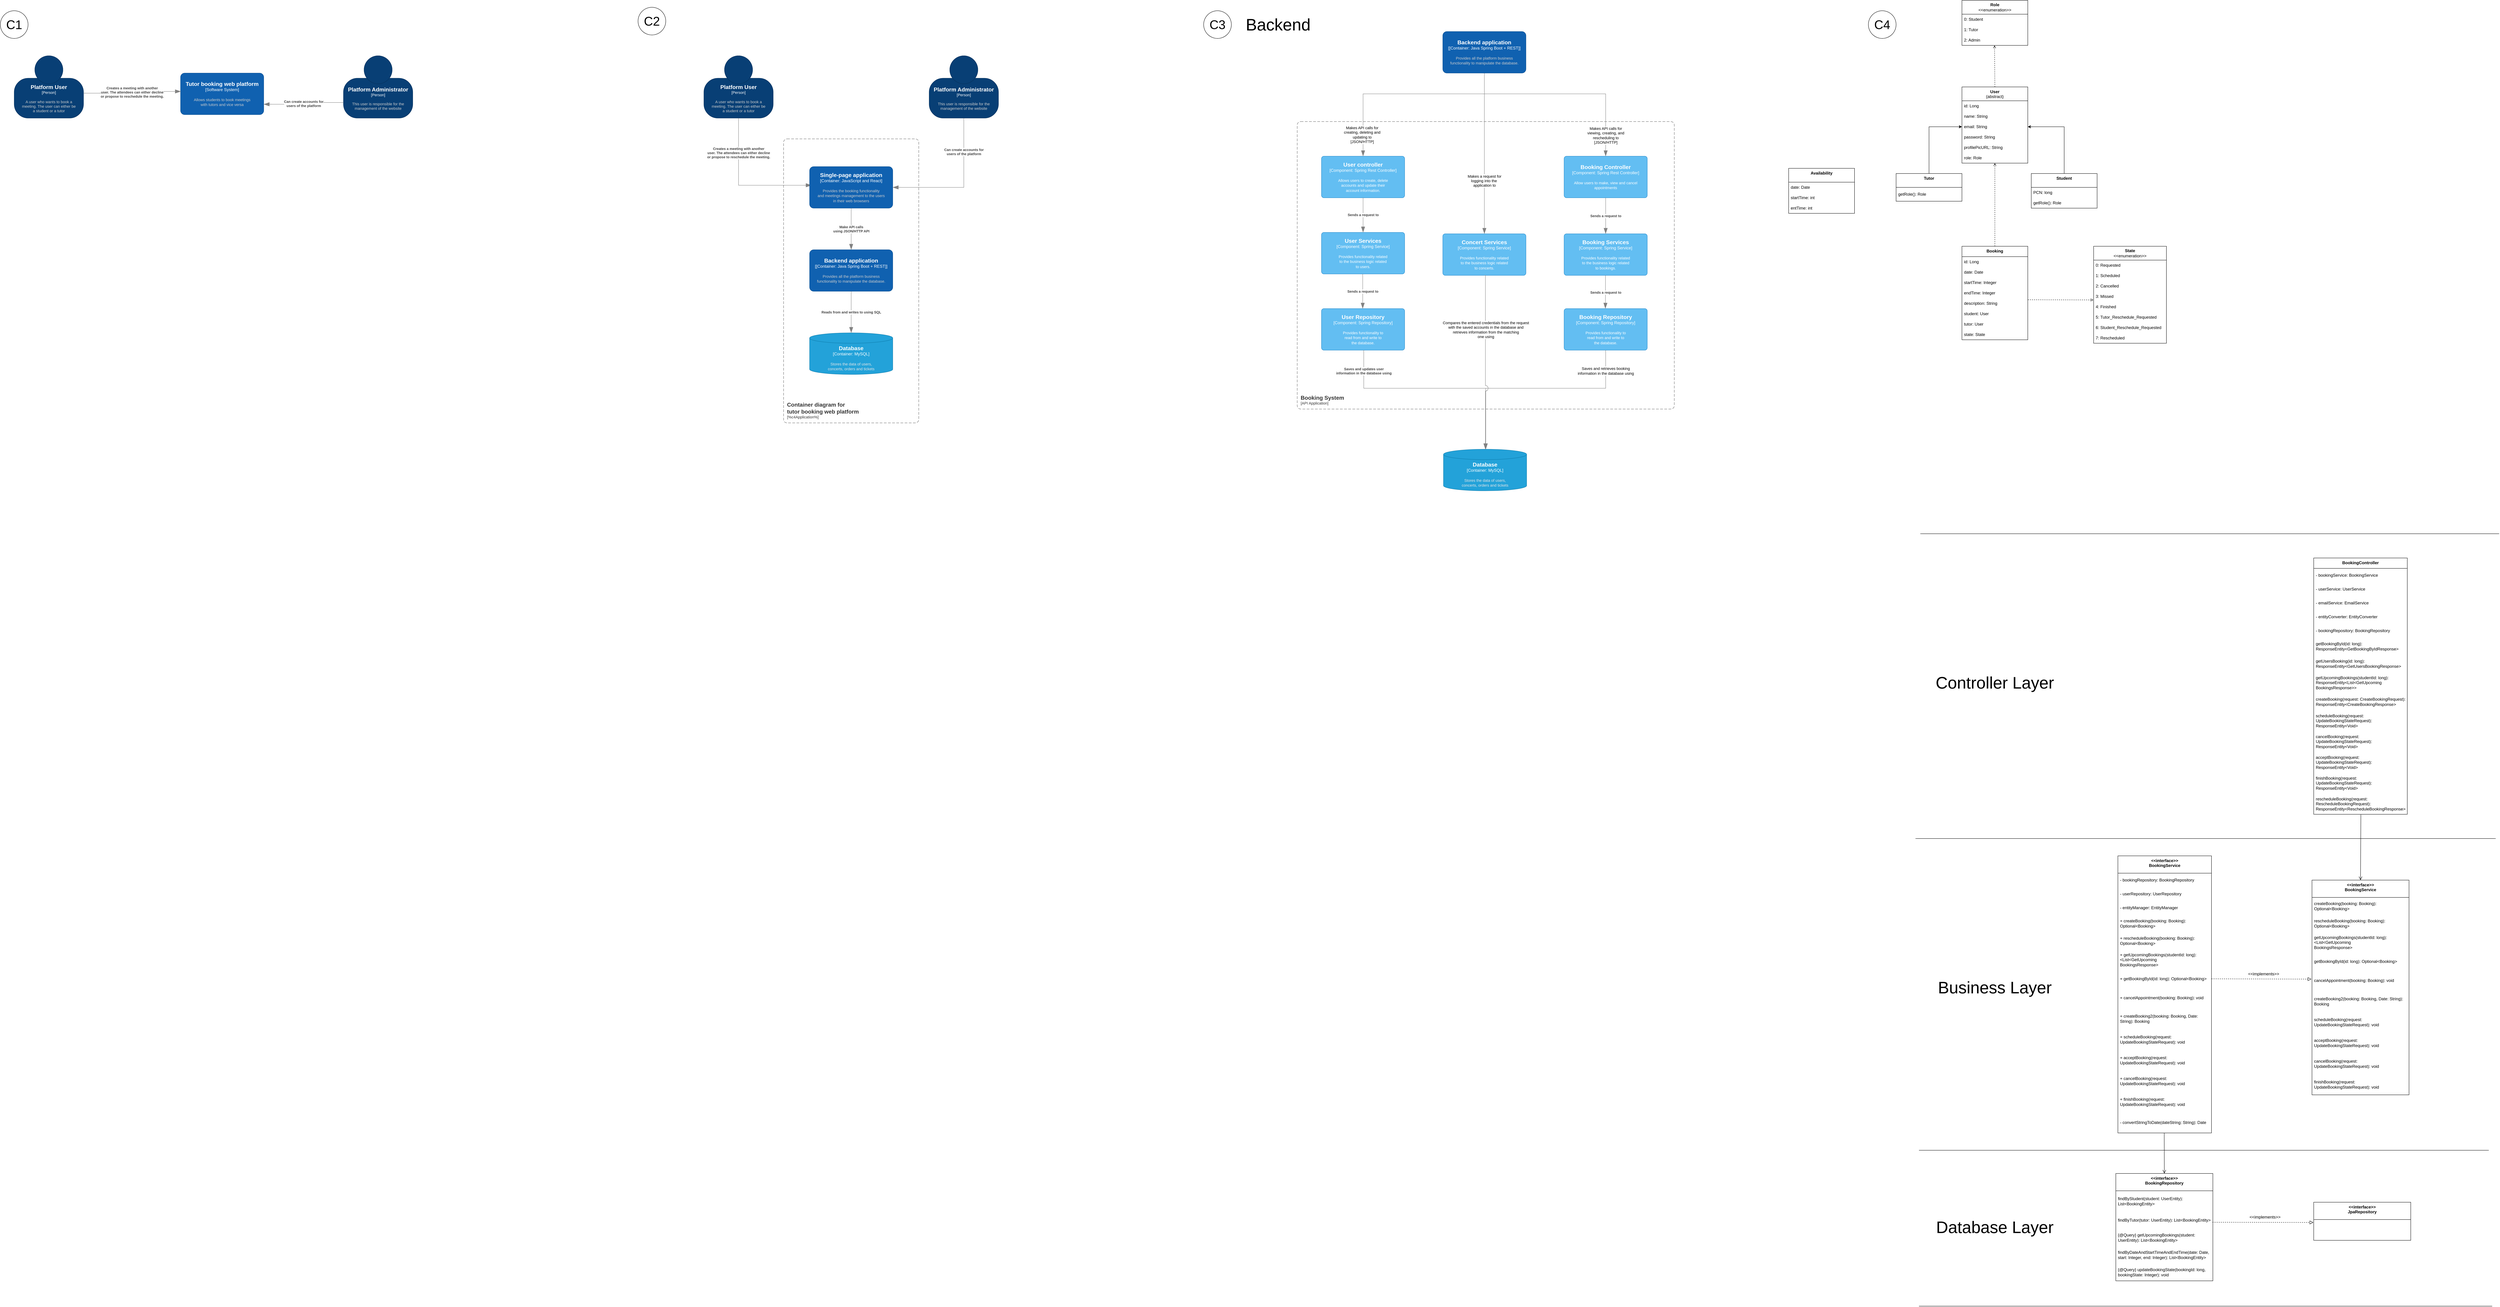 <mxfile version="22.1.5" type="device">
  <diagram name="Page-1" id="X3VVh9jYEwnX4s4dEkGf">
    <mxGraphModel dx="2750" dy="3349" grid="1" gridSize="10" guides="1" tooltips="1" connect="1" arrows="1" fold="1" page="1" pageScale="1" pageWidth="827" pageHeight="1169" math="0" shadow="0">
      <root>
        <mxCell id="0" />
        <mxCell id="1" parent="0" />
        <object placeholders="1" c4Name="Tutor booking web platform" c4Type="Software System" c4Description="Allows students to book meetings &#xa;with tutors and vice versa" label="&lt;font style=&quot;font-size: 16px&quot;&gt;&lt;b&gt;%c4Name%&lt;/b&gt;&lt;/font&gt;&lt;div&gt;[%c4Type%]&lt;/div&gt;&lt;br&gt;&lt;div&gt;&lt;font style=&quot;font-size: 11px&quot;&gt;&lt;font color=&quot;#cccccc&quot;&gt;%c4Description%&lt;/font&gt;&lt;/div&gt;" id="5E3EmIhC8hp46Ea8LUjL-1">
          <mxCell style="rounded=1;whiteSpace=wrap;html=1;labelBackgroundColor=none;fillColor=#1061B0;fontColor=#ffffff;align=center;arcSize=10;strokeColor=#0D5091;metaEdit=1;resizable=0;points=[[0.25,0,0],[0.5,0,0],[0.75,0,0],[1,0.25,0],[1,0.5,0],[1,0.75,0],[0.75,1,0],[0.5,1,0],[0.25,1,0],[0,0.75,0],[0,0.5,0],[0,0.25,0]];" parent="1" vertex="1">
            <mxGeometry x="300" y="190" width="240" height="120" as="geometry" />
          </mxCell>
        </object>
        <object placeholders="1" c4Name="Platform User" c4Type="Person" c4Description="A user who wants to book a&#xa;meeting. The user can either be&#xa;a student or a tutor" label="&lt;font style=&quot;font-size: 16px&quot;&gt;&lt;b&gt;%c4Name%&lt;/b&gt;&lt;/font&gt;&lt;div&gt;[%c4Type%]&lt;/div&gt;&lt;br&gt;&lt;div&gt;&lt;font style=&quot;font-size: 11px&quot;&gt;&lt;font color=&quot;#cccccc&quot;&gt;%c4Description%&lt;/font&gt;&lt;/div&gt;" id="5E3EmIhC8hp46Ea8LUjL-2">
          <mxCell style="html=1;fontSize=11;dashed=0;whiteSpace=wrap;fillColor=#083F75;strokeColor=#06315C;fontColor=#ffffff;shape=mxgraph.c4.person2;align=center;metaEdit=1;points=[[0.5,0,0],[1,0.5,0],[1,0.75,0],[0.75,1,0],[0.5,1,0],[0.25,1,0],[0,0.75,0],[0,0.5,0]];resizable=0;" parent="1" vertex="1">
            <mxGeometry x="-180" y="140" width="200" height="180" as="geometry" />
          </mxCell>
        </object>
        <object placeholders="1" c4Type="Relationship" c4Description="Creates a meeting with another&#xa;user. The attendees can either decline&#xa;or propose to reschedule the meeting." label="&lt;div style=&quot;text-align: left&quot;&gt;&lt;div style=&quot;text-align: center&quot;&gt;&lt;b&gt;%c4Description%&lt;/b&gt;&lt;/div&gt;" id="5E3EmIhC8hp46Ea8LUjL-3">
          <mxCell style="endArrow=blockThin;html=1;fontSize=10;fontColor=#404040;strokeWidth=1;endFill=1;strokeColor=#828282;elbow=vertical;metaEdit=1;endSize=14;startSize=14;jumpStyle=arc;jumpSize=16;rounded=0;edgeStyle=orthogonalEdgeStyle;exitX=1;exitY=0.75;exitDx=0;exitDy=0;exitPerimeter=0;entryX=0.003;entryY=0.449;entryDx=0;entryDy=0;entryPerimeter=0;" parent="1" target="5E3EmIhC8hp46Ea8LUjL-1" edge="1">
            <mxGeometry width="240" relative="1" as="geometry">
              <mxPoint x="20" y="248" as="sourcePoint" />
              <mxPoint x="300" y="235" as="targetPoint" />
              <Array as="points">
                <mxPoint x="160" y="248" />
                <mxPoint x="160" y="243" />
                <mxPoint x="301" y="243" />
              </Array>
            </mxGeometry>
          </mxCell>
        </object>
        <object placeholders="1" c4Name="Platform Administrator" c4Type="Person" c4Description="This user is responsible for the management of the website" label="&lt;font style=&quot;font-size: 16px&quot;&gt;&lt;b&gt;%c4Name%&lt;/b&gt;&lt;/font&gt;&lt;div&gt;[%c4Type%]&lt;/div&gt;&lt;br&gt;&lt;div&gt;&lt;font style=&quot;font-size: 11px&quot;&gt;&lt;font color=&quot;#cccccc&quot;&gt;%c4Description%&lt;/font&gt;&lt;/div&gt;" id="5E3EmIhC8hp46Ea8LUjL-5">
          <mxCell style="html=1;fontSize=11;dashed=0;whiteSpace=wrap;fillColor=#083F75;strokeColor=#06315C;fontColor=#ffffff;shape=mxgraph.c4.person2;align=center;metaEdit=1;points=[[0.5,0,0],[1,0.5,0],[1,0.75,0],[0.75,1,0],[0.5,1,0],[0.25,1,0],[0,0.75,0],[0,0.5,0]];resizable=0;" parent="1" vertex="1">
            <mxGeometry x="770" y="140" width="200" height="180" as="geometry" />
          </mxCell>
        </object>
        <object placeholders="1" c4Type="Relationship" c4Description="Can create accounts for &#xa;users of the platform" label="&lt;div style=&quot;text-align: left&quot;&gt;&lt;div style=&quot;text-align: center&quot;&gt;&lt;b&gt;%c4Description%&lt;/b&gt;&lt;/div&gt;" id="5E3EmIhC8hp46Ea8LUjL-6">
          <mxCell style="endArrow=blockThin;html=1;fontSize=10;fontColor=#404040;strokeWidth=1;endFill=1;strokeColor=#828282;elbow=vertical;metaEdit=1;endSize=14;startSize=14;jumpStyle=arc;jumpSize=16;rounded=0;edgeStyle=orthogonalEdgeStyle;entryX=1;entryY=0.75;entryDx=0;entryDy=0;entryPerimeter=0;exitX=0;exitY=0.75;exitDx=0;exitDy=0;exitPerimeter=0;" parent="1" source="5E3EmIhC8hp46Ea8LUjL-5" target="5E3EmIhC8hp46Ea8LUjL-1" edge="1">
            <mxGeometry width="240" relative="1" as="geometry">
              <mxPoint x="980" y="370" as="sourcePoint" />
              <mxPoint x="780" y="390" as="targetPoint" />
            </mxGeometry>
          </mxCell>
        </object>
        <mxCell id="5E3EmIhC8hp46Ea8LUjL-7" value="&lt;font style=&quot;font-size: 36px;&quot;&gt;C1&lt;/font&gt;" style="ellipse;whiteSpace=wrap;html=1;aspect=fixed;" parent="1" vertex="1">
          <mxGeometry x="-220" y="10" width="80" height="80" as="geometry" />
        </mxCell>
        <object placeholders="1" c4Name="Platform User" c4Type="Person" c4Description="A user who wants to book a&#xa;meeting. The user can either be&#xa;a student or a tutor" label="&lt;font style=&quot;font-size: 16px&quot;&gt;&lt;b&gt;%c4Name%&lt;/b&gt;&lt;/font&gt;&lt;div&gt;[%c4Type%]&lt;/div&gt;&lt;br&gt;&lt;div&gt;&lt;font style=&quot;font-size: 11px&quot;&gt;&lt;font color=&quot;#cccccc&quot;&gt;%c4Description%&lt;/font&gt;&lt;/div&gt;" id="5E3EmIhC8hp46Ea8LUjL-14">
          <mxCell style="html=1;fontSize=11;dashed=0;whiteSpace=wrap;fillColor=#083F75;strokeColor=#06315C;fontColor=#ffffff;shape=mxgraph.c4.person2;align=center;metaEdit=1;points=[[0.5,0,0],[1,0.5,0],[1,0.75,0],[0.75,1,0],[0.5,1,0],[0.25,1,0],[0,0.75,0],[0,0.5,0]];resizable=0;" parent="1" vertex="1">
            <mxGeometry x="1810" y="140" width="200" height="180" as="geometry" />
          </mxCell>
        </object>
        <object placeholders="1" c4Type="Relationship" c4Description="Creates a meeting with another&#xa;user. The attendees can either decline&#xa;or propose to reschedule the meeting." label="&lt;div style=&quot;text-align: left&quot;&gt;&lt;div style=&quot;text-align: center&quot;&gt;&lt;b&gt;%c4Description%&lt;/b&gt;&lt;/div&gt;" id="5E3EmIhC8hp46Ea8LUjL-15">
          <mxCell style="endArrow=blockThin;html=1;fontSize=10;fontColor=#404040;strokeWidth=1;endFill=1;strokeColor=#828282;elbow=vertical;metaEdit=1;endSize=14;startSize=14;jumpStyle=arc;jumpSize=16;rounded=0;edgeStyle=orthogonalEdgeStyle;exitX=0.5;exitY=1;exitDx=0;exitDy=0;exitPerimeter=0;entryX=0.003;entryY=0.449;entryDx=0;entryDy=0;entryPerimeter=0;" parent="1" source="5E3EmIhC8hp46Ea8LUjL-14" edge="1">
            <mxGeometry x="-0.505" width="240" relative="1" as="geometry">
              <mxPoint x="1860" y="238" as="sourcePoint" />
              <mxPoint x="2120.72" y="513.88" as="targetPoint" />
              <Array as="points">
                <mxPoint x="1910" y="514" />
              </Array>
              <mxPoint as="offset" />
            </mxGeometry>
          </mxCell>
        </object>
        <object placeholders="1" c4Name="Platform Administrator" c4Type="Person" c4Description="This user is responsible for the management of the website" label="&lt;font style=&quot;font-size: 16px&quot;&gt;&lt;b&gt;%c4Name%&lt;/b&gt;&lt;/font&gt;&lt;div&gt;[%c4Type%]&lt;/div&gt;&lt;br&gt;&lt;div&gt;&lt;font style=&quot;font-size: 11px&quot;&gt;&lt;font color=&quot;#cccccc&quot;&gt;%c4Description%&lt;/font&gt;&lt;/div&gt;" id="5E3EmIhC8hp46Ea8LUjL-16">
          <mxCell style="html=1;fontSize=11;dashed=0;whiteSpace=wrap;fillColor=#083F75;strokeColor=#06315C;fontColor=#ffffff;shape=mxgraph.c4.person2;align=center;metaEdit=1;points=[[0.5,0,0],[1,0.5,0],[1,0.75,0],[0.75,1,0],[0.5,1,0],[0.25,1,0],[0,0.75,0],[0,0.5,0]];resizable=0;" parent="1" vertex="1">
            <mxGeometry x="2460" y="140" width="200" height="180" as="geometry" />
          </mxCell>
        </object>
        <object placeholders="1" c4Type="Relationship" c4Description="Can create accounts for &#xa;users of the platform" label="&lt;div style=&quot;text-align: left&quot;&gt;&lt;div style=&quot;text-align: center&quot;&gt;&lt;b&gt;%c4Description%&lt;/b&gt;&lt;/div&gt;" id="5E3EmIhC8hp46Ea8LUjL-17">
          <mxCell style="endArrow=blockThin;html=1;fontSize=10;fontColor=#404040;strokeWidth=1;endFill=1;strokeColor=#828282;elbow=vertical;metaEdit=1;endSize=14;startSize=14;jumpStyle=arc;jumpSize=16;rounded=0;edgeStyle=orthogonalEdgeStyle;entryX=1;entryY=0.5;entryDx=0;entryDy=0;entryPerimeter=0;exitX=0.5;exitY=1;exitDx=0;exitDy=0;exitPerimeter=0;" parent="1" source="5E3EmIhC8hp46Ea8LUjL-16" target="5E3EmIhC8hp46Ea8LUjL-22" edge="1">
            <mxGeometry x="-0.524" width="240" relative="1" as="geometry">
              <mxPoint x="2820" y="360" as="sourcePoint" />
              <mxPoint x="2360" y="520" as="targetPoint" />
              <mxPoint as="offset" />
            </mxGeometry>
          </mxCell>
        </object>
        <mxCell id="5E3EmIhC8hp46Ea8LUjL-18" value="&lt;font style=&quot;font-size: 36px;&quot;&gt;C2&lt;/font&gt;" style="ellipse;whiteSpace=wrap;html=1;aspect=fixed;" parent="1" vertex="1">
          <mxGeometry x="1620" width="80" height="80" as="geometry" />
        </mxCell>
        <object placeholders="1" c4Name="Container diagram for &#xa;tutor booking web platform" c4Type="ContainerScopeBoundary" label="&lt;font style=&quot;font-size: 16px&quot;&gt;&lt;b&gt;&lt;div style=&quot;text-align: left&quot;&gt;%c4Name%&lt;/div&gt;&lt;/b&gt;&lt;/font&gt;&lt;div style=&quot;text-align: left&quot;&gt;[%c4Application%]&lt;/div&gt;" id="5E3EmIhC8hp46Ea8LUjL-19">
          <mxCell style="rounded=1;fontSize=11;whiteSpace=wrap;html=1;dashed=1;arcSize=20;fillColor=none;strokeColor=#666666;fontColor=#333333;labelBackgroundColor=none;align=left;verticalAlign=bottom;labelBorderColor=none;spacingTop=0;spacing=10;dashPattern=8 4;metaEdit=1;rotatable=0;perimeter=rectanglePerimeter;noLabel=0;labelPadding=0;allowArrows=0;connectable=0;expand=0;recursiveResize=0;editable=1;pointerEvents=0;absoluteArcSize=1;points=[[0.25,0,0],[0.5,0,0],[0.75,0,0],[1,0.25,0],[1,0.5,0],[1,0.75,0],[0.75,1,0],[0.5,1,0],[0.25,1,0],[0,0.75,0],[0,0.5,0],[0,0.25,0]];" parent="1" vertex="1">
            <mxGeometry x="2040" y="380" width="390" height="820" as="geometry" />
          </mxCell>
        </object>
        <object placeholders="1" c4Type="Database" c4Container="Container" c4Technology="MySQL" c4Description="Stores the data of users, &#xa;concerts, orders and tickets" label="&lt;font style=&quot;font-size: 16px&quot;&gt;&lt;b&gt;%c4Type%&lt;/b&gt;&lt;/font&gt;&lt;div&gt;[%c4Container%:&amp;nbsp;%c4Technology%]&lt;/div&gt;&lt;br&gt;&lt;div&gt;&lt;font style=&quot;font-size: 11px&quot;&gt;&lt;font color=&quot;#E6E6E6&quot;&gt;%c4Description%&lt;/font&gt;&lt;/div&gt;" id="5E3EmIhC8hp46Ea8LUjL-20">
          <mxCell style="shape=cylinder3;size=15;whiteSpace=wrap;html=1;boundedLbl=1;rounded=0;labelBackgroundColor=none;fillColor=#23A2D9;fontSize=12;fontColor=#ffffff;align=center;strokeColor=#0E7DAD;metaEdit=1;points=[[0.5,0,0],[1,0.25,0],[1,0.5,0],[1,0.75,0],[0.5,1,0],[0,0.75,0],[0,0.5,0],[0,0.25,0]];resizable=0;" parent="1" vertex="1">
            <mxGeometry x="2115" y="940" width="240" height="120" as="geometry" />
          </mxCell>
        </object>
        <object placeholders="1" c4Name="Backend application" c4Type="[Container: Java Spring Boot + REST]" c4Description="Provides all the platform business&#xa;functionality to manipulate the database." label="&lt;font style=&quot;font-size: 16px&quot;&gt;&lt;b&gt;%c4Name%&lt;/b&gt;&lt;/font&gt;&lt;div&gt;[%c4Type%]&lt;/div&gt;&lt;br&gt;&lt;div&gt;&lt;font style=&quot;font-size: 11px&quot;&gt;&lt;font color=&quot;#cccccc&quot;&gt;%c4Description%&lt;/font&gt;&lt;/div&gt;" id="5E3EmIhC8hp46Ea8LUjL-21">
          <mxCell style="rounded=1;whiteSpace=wrap;html=1;labelBackgroundColor=none;fillColor=#1061B0;fontColor=#ffffff;align=center;arcSize=10;strokeColor=#0D5091;metaEdit=1;resizable=0;points=[[0.25,0,0],[0.5,0,0],[0.75,0,0],[1,0.25,0],[1,0.5,0],[1,0.75,0],[0.75,1,0],[0.5,1,0],[0.25,1,0],[0,0.75,0],[0,0.5,0],[0,0.25,0]];" parent="1" vertex="1">
            <mxGeometry x="2115" y="700" width="240" height="120" as="geometry" />
          </mxCell>
        </object>
        <object placeholders="1" c4Name="Single-page application" c4Type="Container: JavaScript and React" c4Description="Provides the booking functionality&#xa;and meetings management to the users&#xa;in their web browsers " label="&lt;font style=&quot;font-size: 16px&quot;&gt;&lt;b&gt;%c4Name%&lt;/b&gt;&lt;/font&gt;&lt;div&gt;[%c4Type%]&lt;/div&gt;&lt;br&gt;&lt;div&gt;&lt;font style=&quot;font-size: 11px&quot;&gt;&lt;font color=&quot;#cccccc&quot;&gt;%c4Description%&lt;/font&gt;&lt;/div&gt;" id="5E3EmIhC8hp46Ea8LUjL-22">
          <mxCell style="rounded=1;whiteSpace=wrap;html=1;labelBackgroundColor=none;fillColor=#1061B0;fontColor=#ffffff;align=center;arcSize=10;strokeColor=#0D5091;metaEdit=1;resizable=0;points=[[0.25,0,0],[0.5,0,0],[0.75,0,0],[1,0.25,0],[1,0.5,0],[1,0.75,0],[0.75,1,0],[0.5,1,0],[0.25,1,0],[0,0.75,0],[0,0.5,0],[0,0.25,0]];" parent="1" vertex="1">
            <mxGeometry x="2115" y="460" width="240" height="120" as="geometry" />
          </mxCell>
        </object>
        <object placeholders="1" c4Type="Relationship" c4Description="Make API calls&#xa;using JSON/HTTP API" label="&lt;div style=&quot;text-align: left&quot;&gt;&lt;div style=&quot;text-align: center&quot;&gt;&lt;b&gt;%c4Description%&lt;/b&gt;&lt;/div&gt;" id="5E3EmIhC8hp46Ea8LUjL-23">
          <mxCell style="endArrow=blockThin;html=1;fontSize=10;fontColor=#404040;strokeWidth=1;endFill=1;strokeColor=#828282;elbow=vertical;metaEdit=1;endSize=14;startSize=14;jumpStyle=arc;jumpSize=16;rounded=0;edgeStyle=orthogonalEdgeStyle;exitX=0.5;exitY=1;exitDx=0;exitDy=0;exitPerimeter=0;entryX=0.5;entryY=0;entryDx=0;entryDy=0;entryPerimeter=0;" parent="1" source="5E3EmIhC8hp46Ea8LUjL-22" target="5E3EmIhC8hp46Ea8LUjL-21" edge="1">
            <mxGeometry width="240" relative="1" as="geometry">
              <mxPoint x="2310" y="890" as="sourcePoint" />
              <mxPoint x="2550" y="890" as="targetPoint" />
            </mxGeometry>
          </mxCell>
        </object>
        <object placeholders="1" c4Type="Relationship" c4Description="Reads from and writes to using SQL" label="&lt;div style=&quot;text-align: left&quot;&gt;&lt;div style=&quot;text-align: center&quot;&gt;&lt;b&gt;%c4Description%&lt;/b&gt;&lt;/div&gt;" id="5E3EmIhC8hp46Ea8LUjL-24">
          <mxCell style="endArrow=blockThin;html=1;fontSize=10;fontColor=#404040;strokeWidth=1;endFill=1;strokeColor=#828282;elbow=vertical;metaEdit=1;endSize=14;startSize=14;jumpStyle=arc;jumpSize=16;rounded=0;edgeStyle=orthogonalEdgeStyle;exitX=0.5;exitY=1;exitDx=0;exitDy=0;exitPerimeter=0;entryX=0.5;entryY=0;entryDx=0;entryDy=0;entryPerimeter=0;" parent="1" source="5E3EmIhC8hp46Ea8LUjL-21" target="5E3EmIhC8hp46Ea8LUjL-20" edge="1">
            <mxGeometry width="240" relative="1" as="geometry">
              <mxPoint x="2310" y="800" as="sourcePoint" />
              <mxPoint x="2550" y="800" as="targetPoint" />
            </mxGeometry>
          </mxCell>
        </object>
        <mxCell id="5E3EmIhC8hp46Ea8LUjL-25" value="&lt;font style=&quot;font-size: 36px;&quot;&gt;C3&lt;br&gt;&lt;/font&gt;" style="ellipse;whiteSpace=wrap;html=1;aspect=fixed;" parent="1" vertex="1">
          <mxGeometry x="3252" y="10" width="80" height="80" as="geometry" />
        </mxCell>
        <object placeholders="1" c4Name="Booking System" c4Type="ContainerScopeBoundary" c4Application="API Application" label="&lt;font style=&quot;font-size: 16px&quot;&gt;&lt;b&gt;&lt;div style=&quot;text-align: left&quot;&gt;%c4Name%&lt;/div&gt;&lt;/b&gt;&lt;/font&gt;&lt;div style=&quot;text-align: left&quot;&gt;[%c4Application%]&lt;/div&gt;" id="5E3EmIhC8hp46Ea8LUjL-26">
          <mxCell style="rounded=1;fontSize=11;whiteSpace=wrap;html=1;dashed=1;arcSize=20;fillColor=none;strokeColor=#666666;fontColor=#333333;labelBackgroundColor=none;align=left;verticalAlign=bottom;labelBorderColor=none;spacingTop=0;spacing=10;dashPattern=8 4;metaEdit=1;rotatable=0;perimeter=rectanglePerimeter;noLabel=0;labelPadding=0;allowArrows=0;connectable=0;expand=0;recursiveResize=0;editable=1;pointerEvents=0;absoluteArcSize=1;points=[[0.25,0,0],[0.5,0,0],[0.75,0,0],[1,0.25,0],[1,0.5,0],[1,0.75,0],[0.75,1,0],[0.5,1,0],[0.25,1,0],[0,0.75,0],[0,0.5,0],[0,0.25,0]];" parent="1" vertex="1">
            <mxGeometry x="3522" y="330" width="1088" height="830" as="geometry" />
          </mxCell>
        </object>
        <object placeholders="1" c4Type="Relationship" id="5E3EmIhC8hp46Ea8LUjL-27">
          <mxCell style="endArrow=blockThin;html=1;fontSize=10;fontColor=#404040;strokeWidth=1;endFill=1;strokeColor=#828282;elbow=vertical;metaEdit=1;endSize=14;startSize=14;jumpStyle=arc;jumpSize=16;rounded=0;edgeStyle=orthogonalEdgeStyle;entryX=0.5;entryY=0;entryDx=0;entryDy=0;entryPerimeter=0;exitX=0.5;exitY=1;exitDx=0;exitDy=0;exitPerimeter=0;" parent="1" source="5E3EmIhC8hp46Ea8LUjL-65" target="5E3EmIhC8hp46Ea8LUjL-38" edge="1">
            <mxGeometry width="240" relative="1" as="geometry">
              <mxPoint x="4242" y="160" as="sourcePoint" />
              <mxPoint x="4062" y="430" as="targetPoint" />
              <Array as="points" />
            </mxGeometry>
          </mxCell>
        </object>
        <mxCell id="5E3EmIhC8hp46Ea8LUjL-28" value="Makes a request for&lt;br&gt;logging into the&amp;nbsp;&lt;br&gt;application to" style="edgeLabel;html=1;align=center;verticalAlign=middle;resizable=0;points=[];" parent="5E3EmIhC8hp46Ea8LUjL-27" vertex="1" connectable="0">
          <mxGeometry x="0.744" y="1" relative="1" as="geometry">
            <mxPoint x="-1" y="-94" as="offset" />
          </mxGeometry>
        </mxCell>
        <object placeholders="1" c4Type="Relationship" id="5E3EmIhC8hp46Ea8LUjL-29">
          <mxCell style="endArrow=blockThin;html=1;fontSize=10;fontColor=#404040;strokeWidth=1;endFill=1;strokeColor=#828282;elbow=vertical;metaEdit=1;endSize=14;startSize=14;jumpStyle=arc;jumpSize=16;rounded=0;edgeStyle=orthogonalEdgeStyle;entryX=0.5;entryY=0;entryDx=0;entryDy=0;entryPerimeter=0;exitX=0.5;exitY=1;exitDx=0;exitDy=0;exitPerimeter=0;" parent="1" source="5E3EmIhC8hp46Ea8LUjL-65" target="5E3EmIhC8hp46Ea8LUjL-35" edge="1">
            <mxGeometry width="240" relative="1" as="geometry">
              <mxPoint x="4242" y="160" as="sourcePoint" />
              <mxPoint x="4412" y="370" as="targetPoint" />
              <Array as="points">
                <mxPoint x="4062" y="250" />
                <mxPoint x="4412" y="250" />
              </Array>
            </mxGeometry>
          </mxCell>
        </object>
        <mxCell id="5E3EmIhC8hp46Ea8LUjL-30" value="Makes API calls for&lt;br style=&quot;border-color: var(--border-color);&quot;&gt;viewing, creating, and&lt;br&gt;rescheduling to&lt;br style=&quot;border-color: var(--border-color);&quot;&gt;[JSON/HTTP]" style="edgeLabel;html=1;align=center;verticalAlign=middle;resizable=0;points=[];" parent="5E3EmIhC8hp46Ea8LUjL-29" vertex="1" connectable="0">
          <mxGeometry x="0.669" y="2" relative="1" as="geometry">
            <mxPoint x="-2" y="37" as="offset" />
          </mxGeometry>
        </mxCell>
        <object placeholders="1" c4Name="User controller" c4Type="Component" c4Technology="Spring Rest Controller" c4Description="Allows users to create, delete &#xa;accounts and update their &#xa;account information." label="&lt;font style=&quot;font-size: 16px&quot;&gt;&lt;b&gt;%c4Name%&lt;/b&gt;&lt;/font&gt;&lt;div&gt;[%c4Type%: %c4Technology%]&lt;/div&gt;&lt;br&gt;&lt;div&gt;&lt;font style=&quot;font-size: 11px&quot;&gt;%c4Description%&lt;/font&gt;&lt;/div&gt;" id="5E3EmIhC8hp46Ea8LUjL-33">
          <mxCell style="rounded=1;whiteSpace=wrap;html=1;labelBackgroundColor=none;fillColor=#63BEF2;fontColor=#ffffff;align=center;arcSize=6;strokeColor=#2086C9;metaEdit=1;resizable=0;points=[[0.25,0,0],[0.5,0,0],[0.75,0,0],[1,0.25,0],[1,0.5,0],[1,0.75,0],[0.75,1,0],[0.5,1,0],[0.25,1,0],[0,0.75,0],[0,0.5,0],[0,0.25,0]];" parent="1" vertex="1">
            <mxGeometry x="3592" y="430" width="240" height="120" as="geometry" />
          </mxCell>
        </object>
        <object placeholders="1" c4Name="Booking Controller" c4Type="Component" c4Technology="Spring Rest Controller" c4Description="Allow users to make, view and cancel&#xa;appointments" label="&lt;font style=&quot;font-size: 16px&quot;&gt;&lt;b&gt;%c4Name%&lt;/b&gt;&lt;/font&gt;&lt;div&gt;[%c4Type%: %c4Technology%]&lt;/div&gt;&lt;br&gt;&lt;div&gt;&lt;font style=&quot;font-size: 11px&quot;&gt;%c4Description%&lt;/font&gt;&lt;/div&gt;" id="5E3EmIhC8hp46Ea8LUjL-35">
          <mxCell style="rounded=1;whiteSpace=wrap;html=1;labelBackgroundColor=none;fillColor=#63BEF2;fontColor=#ffffff;align=center;arcSize=6;strokeColor=#2086C9;metaEdit=1;resizable=0;points=[[0.25,0,0],[0.5,0,0],[0.75,0,0],[1,0.25,0],[1,0.5,0],[1,0.75,0],[0.75,1,0],[0.5,1,0],[0.25,1,0],[0,0.75,0],[0,0.5,0],[0,0.25,0]];" parent="1" vertex="1">
            <mxGeometry x="4292" y="430" width="240" height="120" as="geometry" />
          </mxCell>
        </object>
        <object placeholders="1" c4Name="User Services" c4Type="Component" c4Technology="Spring Service" c4Description="Provides functionality related&#xa;to the business logic related &#xa;to users.&#xa;" label="&lt;font style=&quot;font-size: 16px&quot;&gt;&lt;b&gt;%c4Name%&lt;/b&gt;&lt;/font&gt;&lt;div&gt;[%c4Type%: %c4Technology%]&lt;/div&gt;&lt;br&gt;&lt;div&gt;&lt;font style=&quot;font-size: 11px&quot;&gt;%c4Description%&lt;/font&gt;&lt;/div&gt;" id="5E3EmIhC8hp46Ea8LUjL-37">
          <mxCell style="rounded=1;whiteSpace=wrap;html=1;labelBackgroundColor=none;fillColor=#63BEF2;fontColor=#ffffff;align=center;arcSize=6;strokeColor=#2086C9;metaEdit=1;resizable=0;points=[[0.25,0,0],[0.5,0,0],[0.75,0,0],[1,0.25,0],[1,0.5,0],[1,0.75,0],[0.75,1,0],[0.5,1,0],[0.25,1,0],[0,0.75,0],[0,0.5,0],[0,0.25,0]];" parent="1" vertex="1">
            <mxGeometry x="3592" y="650" width="240" height="120" as="geometry" />
          </mxCell>
        </object>
        <object placeholders="1" c4Name="Concert Services" c4Type="Component" c4Technology="Spring Service" c4Description="Provides functionality related&#xa;to the business logic related &#xa;to concerts.&#xa;" label="&lt;font style=&quot;font-size: 16px&quot;&gt;&lt;b&gt;%c4Name%&lt;/b&gt;&lt;/font&gt;&lt;div&gt;[%c4Type%: %c4Technology%]&lt;/div&gt;&lt;br&gt;&lt;div&gt;&lt;font style=&quot;font-size: 11px&quot;&gt;%c4Description%&lt;/font&gt;&lt;/div&gt;" id="5E3EmIhC8hp46Ea8LUjL-38">
          <mxCell style="rounded=1;whiteSpace=wrap;html=1;labelBackgroundColor=none;fillColor=#63BEF2;fontColor=#ffffff;align=center;arcSize=6;strokeColor=#2086C9;metaEdit=1;resizable=0;points=[[0.25,0,0],[0.5,0,0],[0.75,0,0],[1,0.25,0],[1,0.5,0],[1,0.75,0],[0.75,1,0],[0.5,1,0],[0.25,1,0],[0,0.75,0],[0,0.5,0],[0,0.25,0]];" parent="1" vertex="1">
            <mxGeometry x="3942" y="654" width="240" height="120" as="geometry" />
          </mxCell>
        </object>
        <object placeholders="1" c4Name="Booking Services" c4Type="Component" c4Technology="Spring Service" c4Description="Provides functionality related&#xa;to the business logic related &#xa;to bookings." label="&lt;font style=&quot;font-size: 16px&quot;&gt;&lt;b&gt;%c4Name%&lt;/b&gt;&lt;/font&gt;&lt;div&gt;[%c4Type%: %c4Technology%]&lt;/div&gt;&lt;br&gt;&lt;div&gt;&lt;font style=&quot;font-size: 11px&quot;&gt;%c4Description%&lt;/font&gt;&lt;/div&gt;" id="5E3EmIhC8hp46Ea8LUjL-39">
          <mxCell style="rounded=1;whiteSpace=wrap;html=1;labelBackgroundColor=none;fillColor=#63BEF2;fontColor=#ffffff;align=center;arcSize=6;strokeColor=#2086C9;metaEdit=1;resizable=0;points=[[0.25,0,0],[0.5,0,0],[0.75,0,0],[1,0.25,0],[1,0.5,0],[1,0.75,0],[0.75,1,0],[0.5,1,0],[0.25,1,0],[0,0.75,0],[0,0.5,0],[0,0.25,0]];" parent="1" vertex="1">
            <mxGeometry x="4292" y="654" width="240" height="120" as="geometry" />
          </mxCell>
        </object>
        <object placeholders="1" c4Type="Relationship" c4Description="Sends a request to" label="&lt;div style=&quot;text-align: left&quot;&gt;&lt;div style=&quot;text-align: center&quot;&gt;&lt;b&gt;%c4Description%&lt;/b&gt;&lt;/div&gt;" id="5E3EmIhC8hp46Ea8LUjL-41">
          <mxCell style="endArrow=blockThin;html=1;fontSize=10;fontColor=#404040;strokeWidth=1;endFill=1;strokeColor=#828282;elbow=vertical;metaEdit=1;endSize=14;startSize=14;jumpStyle=arc;jumpSize=16;rounded=0;edgeStyle=orthogonalEdgeStyle;exitX=0.5;exitY=1;exitDx=0;exitDy=0;exitPerimeter=0;entryX=0.5;entryY=0;entryDx=0;entryDy=0;entryPerimeter=0;" parent="1" source="5E3EmIhC8hp46Ea8LUjL-33" target="5E3EmIhC8hp46Ea8LUjL-37" edge="1">
            <mxGeometry width="240" relative="1" as="geometry">
              <mxPoint x="4012" y="520" as="sourcePoint" />
              <mxPoint x="4252" y="520" as="targetPoint" />
              <mxPoint y="-1" as="offset" />
            </mxGeometry>
          </mxCell>
        </object>
        <object placeholders="1" c4Type="Relationship" c4Description="Sends a request to" label="&lt;div style=&quot;text-align: left&quot;&gt;&lt;div style=&quot;text-align: center&quot;&gt;&lt;b&gt;%c4Description%&lt;/b&gt;&lt;/div&gt;" id="5E3EmIhC8hp46Ea8LUjL-43">
          <mxCell style="endArrow=blockThin;html=1;fontSize=10;fontColor=#404040;strokeWidth=1;endFill=1;strokeColor=#828282;elbow=vertical;metaEdit=1;endSize=14;startSize=14;jumpStyle=arc;jumpSize=16;rounded=0;edgeStyle=orthogonalEdgeStyle;exitX=0.5;exitY=1;exitDx=0;exitDy=0;exitPerimeter=0;entryX=0.5;entryY=0;entryDx=0;entryDy=0;entryPerimeter=0;" parent="1" source="5E3EmIhC8hp46Ea8LUjL-35" target="5E3EmIhC8hp46Ea8LUjL-39" edge="1">
            <mxGeometry width="240" relative="1" as="geometry">
              <mxPoint x="3732" y="570" as="sourcePoint" />
              <mxPoint x="3732" y="650" as="targetPoint" />
            </mxGeometry>
          </mxCell>
        </object>
        <object placeholders="1" c4Name="User Repository" c4Type="Component" c4Technology="Spring Repository" c4Description="Provides functionality to&#xa;read from and write to&#xa;the database." label="&lt;font style=&quot;font-size: 16px&quot;&gt;&lt;b&gt;%c4Name%&lt;/b&gt;&lt;/font&gt;&lt;div&gt;[%c4Type%: %c4Technology%]&lt;/div&gt;&lt;br&gt;&lt;div&gt;&lt;font style=&quot;font-size: 11px&quot;&gt;%c4Description%&lt;/font&gt;&lt;/div&gt;" id="5E3EmIhC8hp46Ea8LUjL-45">
          <mxCell style="rounded=1;whiteSpace=wrap;html=1;labelBackgroundColor=none;fillColor=#63BEF2;fontColor=#ffffff;align=center;arcSize=6;strokeColor=#2086C9;metaEdit=1;resizable=0;points=[[0.25,0,0],[0.5,0,0],[0.75,0,0],[1,0.25,0],[1,0.5,0],[1,0.75,0],[0.75,1,0],[0.5,1,0],[0.25,1,0],[0,0.75,0],[0,0.5,0],[0,0.25,0]];" parent="1" vertex="1">
            <mxGeometry x="3592" y="870" width="240" height="120" as="geometry" />
          </mxCell>
        </object>
        <object placeholders="1" c4Type="Relationship" c4Description="Sends a request to" label="&lt;div style=&quot;text-align: left&quot;&gt;&lt;div style=&quot;text-align: center&quot;&gt;&lt;b&gt;%c4Description%&lt;/b&gt;&lt;/div&gt;" id="5E3EmIhC8hp46Ea8LUjL-46">
          <mxCell style="endArrow=blockThin;html=1;fontSize=10;fontColor=#404040;strokeWidth=1;endFill=1;strokeColor=#828282;elbow=vertical;metaEdit=1;endSize=14;startSize=14;jumpStyle=arc;jumpSize=16;rounded=0;edgeStyle=orthogonalEdgeStyle;" parent="1" edge="1">
            <mxGeometry width="240" relative="1" as="geometry">
              <mxPoint x="3711" y="770" as="sourcePoint" />
              <mxPoint x="3711" y="870" as="targetPoint" />
            </mxGeometry>
          </mxCell>
        </object>
        <object placeholders="1" c4Name="Booking Repository" c4Type="Component" c4Technology="Spring Repository" c4Description="Provides functionality to&#xa;read from and write to&#xa;the database." label="&lt;font style=&quot;font-size: 16px&quot;&gt;&lt;b&gt;%c4Name%&lt;/b&gt;&lt;/font&gt;&lt;div&gt;[%c4Type%: %c4Technology%]&lt;/div&gt;&lt;br&gt;&lt;div&gt;&lt;font style=&quot;font-size: 11px&quot;&gt;%c4Description%&lt;/font&gt;&lt;/div&gt;" id="5E3EmIhC8hp46Ea8LUjL-48">
          <mxCell style="rounded=1;whiteSpace=wrap;html=1;labelBackgroundColor=none;fillColor=#63BEF2;fontColor=#ffffff;align=center;arcSize=6;strokeColor=#2086C9;metaEdit=1;resizable=0;points=[[0.25,0,0],[0.5,0,0],[0.75,0,0],[1,0.25,0],[1,0.5,0],[1,0.75,0],[0.75,1,0],[0.5,1,0],[0.25,1,0],[0,0.75,0],[0,0.5,0],[0,0.25,0]];" parent="1" vertex="1">
            <mxGeometry x="4292" y="870" width="240" height="120" as="geometry" />
          </mxCell>
        </object>
        <object placeholders="1" c4Type="Relationship" c4Description="Sends a request to" label="&lt;div style=&quot;text-align: left&quot;&gt;&lt;div style=&quot;text-align: center&quot;&gt;&lt;b&gt;%c4Description%&lt;/b&gt;&lt;/div&gt;" id="5E3EmIhC8hp46Ea8LUjL-51">
          <mxCell style="endArrow=blockThin;html=1;fontSize=10;fontColor=#404040;strokeWidth=1;endFill=1;strokeColor=#828282;elbow=vertical;metaEdit=1;endSize=14;startSize=14;jumpStyle=arc;jumpSize=16;rounded=0;edgeStyle=orthogonalEdgeStyle;" parent="1" edge="1">
            <mxGeometry width="240" relative="1" as="geometry">
              <mxPoint x="4411.47" y="774" as="sourcePoint" />
              <mxPoint x="4411" y="870" as="targetPoint" />
            </mxGeometry>
          </mxCell>
        </object>
        <object placeholders="1" c4Type="Database" c4Container="Container" c4Technology="MySQL" c4Description="Stores the data of users, &#xa;concerts, orders and tickets" label="&lt;font style=&quot;font-size: 16px&quot;&gt;&lt;b&gt;%c4Type%&lt;/b&gt;&lt;/font&gt;&lt;div&gt;[%c4Container%:&amp;nbsp;%c4Technology%]&lt;/div&gt;&lt;br&gt;&lt;div&gt;&lt;font style=&quot;font-size: 11px&quot;&gt;&lt;font color=&quot;#E6E6E6&quot;&gt;%c4Description%&lt;/font&gt;&lt;/div&gt;" id="5E3EmIhC8hp46Ea8LUjL-53">
          <mxCell style="shape=cylinder3;size=15;whiteSpace=wrap;html=1;boundedLbl=1;rounded=0;labelBackgroundColor=none;fillColor=#23A2D9;fontSize=12;fontColor=#ffffff;align=center;strokeColor=#0E7DAD;metaEdit=1;points=[[0.5,0,0],[1,0.25,0],[1,0.5,0],[1,0.75,0],[0.5,1,0],[0,0.75,0],[0,0.5,0],[0,0.25,0]];resizable=0;" parent="1" vertex="1">
            <mxGeometry x="3944" y="1276" width="240" height="120" as="geometry" />
          </mxCell>
        </object>
        <object placeholders="1" c4Type="Relationship" id="5E3EmIhC8hp46Ea8LUjL-56">
          <mxCell style="endArrow=blockThin;html=1;fontSize=10;fontColor=#404040;strokeWidth=1;endFill=1;strokeColor=#828282;elbow=vertical;metaEdit=1;endSize=14;startSize=14;jumpStyle=arc;jumpSize=16;rounded=0;edgeStyle=orthogonalEdgeStyle;exitX=0.5;exitY=1;exitDx=0;exitDy=0;exitPerimeter=0;" parent="1" source="5E3EmIhC8hp46Ea8LUjL-48" target="5E3EmIhC8hp46Ea8LUjL-53" edge="1">
            <mxGeometry width="240" relative="1" as="geometry">
              <mxPoint x="4182" y="1030" as="sourcePoint" />
              <mxPoint x="4070" y="1230" as="targetPoint" />
              <Array as="points">
                <mxPoint x="4412" y="1100" />
                <mxPoint x="4066" y="1100" />
              </Array>
            </mxGeometry>
          </mxCell>
        </object>
        <mxCell id="5E3EmIhC8hp46Ea8LUjL-57" value="Saves and retrieves booking&lt;br&gt;information in the database using" style="edgeLabel;html=1;align=center;verticalAlign=middle;resizable=0;points=[];" parent="5E3EmIhC8hp46Ea8LUjL-56" vertex="1" connectable="0">
          <mxGeometry x="-0.791" y="1" relative="1" as="geometry">
            <mxPoint x="-1" y="-6" as="offset" />
          </mxGeometry>
        </mxCell>
        <object placeholders="1" c4Type="Relationship" id="5E3EmIhC8hp46Ea8LUjL-60">
          <mxCell style="endArrow=blockThin;html=1;fontSize=10;fontColor=#404040;strokeWidth=1;endFill=1;strokeColor=#828282;elbow=vertical;metaEdit=1;endSize=14;startSize=14;jumpStyle=arc;jumpSize=16;rounded=0;edgeStyle=orthogonalEdgeStyle;entryX=0.5;entryY=0;entryDx=0;entryDy=0;entryPerimeter=0;exitX=0.5;exitY=1;exitDx=0;exitDy=0;exitPerimeter=0;" parent="1" source="5E3EmIhC8hp46Ea8LUjL-65" target="5E3EmIhC8hp46Ea8LUjL-33" edge="1">
            <mxGeometry width="240" relative="1" as="geometry">
              <mxPoint x="4242" y="160" as="sourcePoint" />
              <mxPoint x="4442" y="470" as="targetPoint" />
              <Array as="points">
                <mxPoint x="4062" y="250" />
                <mxPoint x="3712" y="250" />
              </Array>
            </mxGeometry>
          </mxCell>
        </object>
        <mxCell id="5E3EmIhC8hp46Ea8LUjL-61" value="Makes API calls for&lt;br&gt;creating, deleting and&lt;br style=&quot;border-color: var(--border-color);&quot;&gt;updating to&lt;br style=&quot;border-color: var(--border-color);&quot;&gt;[JSON/HTTP]" style="edgeLabel;html=1;align=center;verticalAlign=middle;resizable=0;points=[];" parent="5E3EmIhC8hp46Ea8LUjL-60" vertex="1" connectable="0">
          <mxGeometry x="0.844" y="-3" relative="1" as="geometry">
            <mxPoint y="-16" as="offset" />
          </mxGeometry>
        </mxCell>
        <mxCell id="5E3EmIhC8hp46Ea8LUjL-64" value="&lt;font style=&quot;font-size: 48px;&quot;&gt;Backend&lt;/font&gt;" style="text;html=1;strokeColor=none;fillColor=none;align=center;verticalAlign=middle;whiteSpace=wrap;rounded=0;" parent="1" vertex="1">
          <mxGeometry x="3362" y="22.5" width="210" height="55" as="geometry" />
        </mxCell>
        <object placeholders="1" c4Name="Backend application" c4Type="[Container: Java Spring Boot + REST]" c4Description="Provides all the platform business&#xa;functionality to manipulate the database." label="&lt;font style=&quot;font-size: 16px&quot;&gt;&lt;b&gt;%c4Name%&lt;/b&gt;&lt;/font&gt;&lt;div&gt;[%c4Type%]&lt;/div&gt;&lt;br&gt;&lt;div&gt;&lt;font style=&quot;font-size: 11px&quot;&gt;&lt;font color=&quot;#cccccc&quot;&gt;%c4Description%&lt;/font&gt;&lt;/div&gt;" id="5E3EmIhC8hp46Ea8LUjL-65">
          <mxCell style="rounded=1;whiteSpace=wrap;html=1;labelBackgroundColor=none;fillColor=#1061B0;fontColor=#ffffff;align=center;arcSize=10;strokeColor=#0D5091;metaEdit=1;resizable=0;points=[[0.25,0,0],[0.5,0,0],[0.75,0,0],[1,0.25,0],[1,0.5,0],[1,0.75,0],[0.75,1,0],[0.5,1,0],[0.25,1,0],[0,0.75,0],[0,0.5,0],[0,0.25,0]];" parent="1" vertex="1">
            <mxGeometry x="3942" y="70" width="240" height="120" as="geometry" />
          </mxCell>
        </object>
        <object placeholders="1" c4Type="Relationship" c4Description="Saves and updates user&#xa;information in the database using" label="&lt;div style=&quot;text-align: left&quot;&gt;&lt;div style=&quot;text-align: center&quot;&gt;&lt;b&gt;%c4Description%&lt;/b&gt;&lt;/div&gt;" id="5E3EmIhC8hp46Ea8LUjL-66">
          <mxCell style="endArrow=blockThin;html=1;fontSize=10;fontColor=#404040;strokeWidth=1;endFill=1;strokeColor=#828282;elbow=vertical;metaEdit=1;endSize=14;startSize=14;jumpStyle=arc;jumpSize=16;rounded=0;edgeStyle=orthogonalEdgeStyle;exitX=0.5;exitY=1;exitDx=0;exitDy=0;exitPerimeter=0;entryX=0.5;entryY=0;entryDx=0;entryDy=0;entryPerimeter=0;" parent="1" edge="1">
            <mxGeometry x="-0.812" width="240" relative="1" as="geometry">
              <mxPoint x="3714" y="990" as="sourcePoint" />
              <mxPoint x="4066" y="1276" as="targetPoint" />
              <Array as="points">
                <mxPoint x="3714" y="1100" />
                <mxPoint x="4066" y="1100" />
              </Array>
              <mxPoint as="offset" />
            </mxGeometry>
          </mxCell>
        </object>
        <object placeholders="1" c4Type="Relationship" id="5E3EmIhC8hp46Ea8LUjL-71">
          <mxCell style="endArrow=blockThin;html=1;fontSize=10;fontColor=#404040;strokeWidth=1;endFill=1;strokeColor=#828282;elbow=vertical;metaEdit=1;endSize=14;startSize=14;jumpStyle=arc;jumpSize=16;rounded=0;edgeStyle=orthogonalEdgeStyle;exitX=0.5;exitY=1;exitDx=0;exitDy=0;exitPerimeter=0;entryX=0.5;entryY=0;entryDx=0;entryDy=0;entryPerimeter=0;" parent="1" edge="1">
            <mxGeometry width="240" relative="1" as="geometry">
              <mxPoint x="4063" y="774" as="sourcePoint" />
              <mxPoint x="4065" y="1276.0" as="targetPoint" />
              <Array as="points">
                <mxPoint x="4065" y="774" />
              </Array>
            </mxGeometry>
          </mxCell>
        </object>
        <mxCell id="5E3EmIhC8hp46Ea8LUjL-72" value="Compares the entered credentials from the request &lt;br&gt;with the saved accounts in the database and&lt;br&gt;retrieves information from the matching&lt;br&gt;one using" style="edgeLabel;html=1;align=center;verticalAlign=middle;resizable=0;points=[];" parent="5E3EmIhC8hp46Ea8LUjL-71" vertex="1" connectable="0">
          <mxGeometry x="-0.443" y="1" relative="1" as="geometry">
            <mxPoint y="18" as="offset" />
          </mxGeometry>
        </mxCell>
        <mxCell id="k4_idVnGkL1J9dSwy2s4-1" value="&lt;font style=&quot;font-size: 36px;&quot;&gt;C4&lt;br&gt;&lt;/font&gt;" style="ellipse;whiteSpace=wrap;html=1;aspect=fixed;" vertex="1" parent="1">
          <mxGeometry x="5170" y="10" width="80" height="80" as="geometry" />
        </mxCell>
        <mxCell id="k4_idVnGkL1J9dSwy2s4-5" value="&lt;b&gt;User&lt;/b&gt;&lt;br&gt;{abstract}" style="swimlane;fontStyle=0;align=center;verticalAlign=top;childLayout=stackLayout;horizontal=1;startSize=40;horizontalStack=0;resizeParent=1;resizeParentMax=0;resizeLast=0;collapsible=0;marginBottom=0;html=1;whiteSpace=wrap;" vertex="1" parent="1">
          <mxGeometry x="5440" y="230" width="190" height="220" as="geometry" />
        </mxCell>
        <mxCell id="k4_idVnGkL1J9dSwy2s4-6" value="id: Long" style="text;html=1;strokeColor=none;fillColor=none;align=left;verticalAlign=middle;spacingLeft=4;spacingRight=4;overflow=hidden;rotatable=0;points=[[0,0.5],[1,0.5]];portConstraint=eastwest;whiteSpace=wrap;" vertex="1" parent="k4_idVnGkL1J9dSwy2s4-5">
          <mxGeometry y="40" width="190" height="30" as="geometry" />
        </mxCell>
        <mxCell id="k4_idVnGkL1J9dSwy2s4-13" value="name: String" style="text;html=1;strokeColor=none;fillColor=none;align=left;verticalAlign=middle;spacingLeft=4;spacingRight=4;overflow=hidden;rotatable=0;points=[[0,0.5],[1,0.5]];portConstraint=eastwest;whiteSpace=wrap;" vertex="1" parent="k4_idVnGkL1J9dSwy2s4-5">
          <mxGeometry y="70" width="190" height="30" as="geometry" />
        </mxCell>
        <mxCell id="k4_idVnGkL1J9dSwy2s4-14" value="email: String" style="text;html=1;strokeColor=none;fillColor=none;align=left;verticalAlign=middle;spacingLeft=4;spacingRight=4;overflow=hidden;rotatable=0;points=[[0,0.5],[1,0.5]];portConstraint=eastwest;whiteSpace=wrap;" vertex="1" parent="k4_idVnGkL1J9dSwy2s4-5">
          <mxGeometry y="100" width="190" height="30" as="geometry" />
        </mxCell>
        <mxCell id="k4_idVnGkL1J9dSwy2s4-15" value="password: String" style="text;html=1;strokeColor=none;fillColor=none;align=left;verticalAlign=middle;spacingLeft=4;spacingRight=4;overflow=hidden;rotatable=0;points=[[0,0.5],[1,0.5]];portConstraint=eastwest;whiteSpace=wrap;" vertex="1" parent="k4_idVnGkL1J9dSwy2s4-5">
          <mxGeometry y="130" width="190" height="30" as="geometry" />
        </mxCell>
        <mxCell id="k4_idVnGkL1J9dSwy2s4-16" value="profilePicURL: String" style="text;html=1;strokeColor=none;fillColor=none;align=left;verticalAlign=middle;spacingLeft=4;spacingRight=4;overflow=hidden;rotatable=0;points=[[0,0.5],[1,0.5]];portConstraint=eastwest;whiteSpace=wrap;" vertex="1" parent="k4_idVnGkL1J9dSwy2s4-5">
          <mxGeometry y="160" width="190" height="30" as="geometry" />
        </mxCell>
        <mxCell id="k4_idVnGkL1J9dSwy2s4-17" value="role: Role" style="text;html=1;strokeColor=none;fillColor=none;align=left;verticalAlign=middle;spacingLeft=4;spacingRight=4;overflow=hidden;rotatable=0;points=[[0,0.5],[1,0.5]];portConstraint=eastwest;whiteSpace=wrap;" vertex="1" parent="k4_idVnGkL1J9dSwy2s4-5">
          <mxGeometry y="190" width="190" height="30" as="geometry" />
        </mxCell>
        <mxCell id="k4_idVnGkL1J9dSwy2s4-18" value="&lt;b&gt;Role&lt;/b&gt;&lt;br&gt;&amp;lt;&amp;lt;enumeration&amp;gt;&amp;gt;" style="swimlane;fontStyle=0;childLayout=stackLayout;horizontal=1;startSize=40;horizontalStack=0;resizeParent=1;resizeParentMax=0;resizeLast=0;collapsible=1;marginBottom=0;whiteSpace=wrap;html=1;" vertex="1" parent="1">
          <mxGeometry x="5440" y="-20" width="190" height="130" as="geometry" />
        </mxCell>
        <mxCell id="k4_idVnGkL1J9dSwy2s4-19" value="0: Student" style="text;strokeColor=none;fillColor=none;align=left;verticalAlign=middle;spacingLeft=4;spacingRight=4;overflow=hidden;points=[[0,0.5],[1,0.5]];portConstraint=eastwest;rotatable=0;whiteSpace=wrap;html=1;" vertex="1" parent="k4_idVnGkL1J9dSwy2s4-18">
          <mxGeometry y="40" width="190" height="30" as="geometry" />
        </mxCell>
        <mxCell id="k4_idVnGkL1J9dSwy2s4-20" value="1: Tutor" style="text;strokeColor=none;fillColor=none;align=left;verticalAlign=middle;spacingLeft=4;spacingRight=4;overflow=hidden;points=[[0,0.5],[1,0.5]];portConstraint=eastwest;rotatable=0;whiteSpace=wrap;html=1;" vertex="1" parent="k4_idVnGkL1J9dSwy2s4-18">
          <mxGeometry y="70" width="190" height="30" as="geometry" />
        </mxCell>
        <mxCell id="k4_idVnGkL1J9dSwy2s4-21" value="2: Admin" style="text;strokeColor=none;fillColor=none;align=left;verticalAlign=middle;spacingLeft=4;spacingRight=4;overflow=hidden;points=[[0,0.5],[1,0.5]];portConstraint=eastwest;rotatable=0;whiteSpace=wrap;html=1;" vertex="1" parent="k4_idVnGkL1J9dSwy2s4-18">
          <mxGeometry y="100" width="190" height="30" as="geometry" />
        </mxCell>
        <mxCell id="k4_idVnGkL1J9dSwy2s4-48" style="edgeStyle=orthogonalEdgeStyle;rounded=0;orthogonalLoop=1;jettySize=auto;html=1;entryX=0;entryY=0.5;entryDx=0;entryDy=0;" edge="1" parent="1" source="k4_idVnGkL1J9dSwy2s4-31" target="k4_idVnGkL1J9dSwy2s4-14">
          <mxGeometry relative="1" as="geometry" />
        </mxCell>
        <mxCell id="k4_idVnGkL1J9dSwy2s4-31" value="&lt;b&gt;Tutor&lt;/b&gt;" style="swimlane;fontStyle=0;align=center;verticalAlign=top;childLayout=stackLayout;horizontal=1;startSize=40;horizontalStack=0;resizeParent=1;resizeParentMax=0;resizeLast=0;collapsible=0;marginBottom=0;html=1;whiteSpace=wrap;" vertex="1" parent="1">
          <mxGeometry x="5250" y="480" width="190" height="80" as="geometry" />
        </mxCell>
        <mxCell id="k4_idVnGkL1J9dSwy2s4-32" value="getRole(): Role" style="text;html=1;strokeColor=none;fillColor=none;align=left;verticalAlign=middle;spacingLeft=4;spacingRight=4;overflow=hidden;rotatable=0;points=[[0,0.5],[1,0.5]];portConstraint=eastwest;whiteSpace=wrap;" vertex="1" parent="k4_idVnGkL1J9dSwy2s4-31">
          <mxGeometry y="40" width="190" height="40" as="geometry" />
        </mxCell>
        <mxCell id="k4_idVnGkL1J9dSwy2s4-47" style="edgeStyle=orthogonalEdgeStyle;rounded=0;orthogonalLoop=1;jettySize=auto;html=1;entryX=1;entryY=0.5;entryDx=0;entryDy=0;" edge="1" parent="1" source="k4_idVnGkL1J9dSwy2s4-38" target="k4_idVnGkL1J9dSwy2s4-14">
          <mxGeometry relative="1" as="geometry" />
        </mxCell>
        <mxCell id="k4_idVnGkL1J9dSwy2s4-38" value="&lt;b&gt;Student&lt;/b&gt;" style="swimlane;fontStyle=0;align=center;verticalAlign=top;childLayout=stackLayout;horizontal=1;startSize=40;horizontalStack=0;resizeParent=1;resizeParentMax=0;resizeLast=0;collapsible=0;marginBottom=0;html=1;whiteSpace=wrap;" vertex="1" parent="1">
          <mxGeometry x="5640" y="480" width="190" height="100" as="geometry" />
        </mxCell>
        <mxCell id="k4_idVnGkL1J9dSwy2s4-39" value="PCN: long" style="text;html=1;strokeColor=none;fillColor=none;align=left;verticalAlign=middle;spacingLeft=4;spacingRight=4;overflow=hidden;rotatable=0;points=[[0,0.5],[1,0.5]];portConstraint=eastwest;whiteSpace=wrap;" vertex="1" parent="k4_idVnGkL1J9dSwy2s4-38">
          <mxGeometry y="40" width="190" height="30" as="geometry" />
        </mxCell>
        <mxCell id="k4_idVnGkL1J9dSwy2s4-44" value="getRole(): Role" style="text;html=1;strokeColor=none;fillColor=none;align=left;verticalAlign=middle;spacingLeft=4;spacingRight=4;overflow=hidden;rotatable=0;points=[[0,0.5],[1,0.5]];portConstraint=eastwest;whiteSpace=wrap;" vertex="1" parent="k4_idVnGkL1J9dSwy2s4-38">
          <mxGeometry y="70" width="190" height="30" as="geometry" />
        </mxCell>
        <mxCell id="k4_idVnGkL1J9dSwy2s4-50" value="&lt;b&gt;Booking&lt;/b&gt;" style="swimlane;fontStyle=0;align=center;verticalAlign=top;childLayout=stackLayout;horizontal=1;startSize=30;horizontalStack=0;resizeParent=1;resizeParentMax=0;resizeLast=0;collapsible=0;marginBottom=0;html=1;whiteSpace=wrap;" vertex="1" parent="1">
          <mxGeometry x="5440" y="690" width="190" height="270" as="geometry" />
        </mxCell>
        <mxCell id="k4_idVnGkL1J9dSwy2s4-51" value="id: Long" style="text;html=1;strokeColor=none;fillColor=none;align=left;verticalAlign=middle;spacingLeft=4;spacingRight=4;overflow=hidden;rotatable=0;points=[[0,0.5],[1,0.5]];portConstraint=eastwest;whiteSpace=wrap;" vertex="1" parent="k4_idVnGkL1J9dSwy2s4-50">
          <mxGeometry y="30" width="190" height="30" as="geometry" />
        </mxCell>
        <mxCell id="k4_idVnGkL1J9dSwy2s4-52" value="date: Date" style="text;html=1;strokeColor=none;fillColor=none;align=left;verticalAlign=middle;spacingLeft=4;spacingRight=4;overflow=hidden;rotatable=0;points=[[0,0.5],[1,0.5]];portConstraint=eastwest;whiteSpace=wrap;" vertex="1" parent="k4_idVnGkL1J9dSwy2s4-50">
          <mxGeometry y="60" width="190" height="30" as="geometry" />
        </mxCell>
        <mxCell id="k4_idVnGkL1J9dSwy2s4-53" value="startTime: Integer" style="text;html=1;strokeColor=none;fillColor=none;align=left;verticalAlign=middle;spacingLeft=4;spacingRight=4;overflow=hidden;rotatable=0;points=[[0,0.5],[1,0.5]];portConstraint=eastwest;whiteSpace=wrap;" vertex="1" parent="k4_idVnGkL1J9dSwy2s4-50">
          <mxGeometry y="90" width="190" height="30" as="geometry" />
        </mxCell>
        <mxCell id="k4_idVnGkL1J9dSwy2s4-54" value="endTime: Integer" style="text;html=1;strokeColor=none;fillColor=none;align=left;verticalAlign=middle;spacingLeft=4;spacingRight=4;overflow=hidden;rotatable=0;points=[[0,0.5],[1,0.5]];portConstraint=eastwest;whiteSpace=wrap;" vertex="1" parent="k4_idVnGkL1J9dSwy2s4-50">
          <mxGeometry y="120" width="190" height="30" as="geometry" />
        </mxCell>
        <mxCell id="k4_idVnGkL1J9dSwy2s4-55" value="description: String" style="text;html=1;strokeColor=none;fillColor=none;align=left;verticalAlign=middle;spacingLeft=4;spacingRight=4;overflow=hidden;rotatable=0;points=[[0,0.5],[1,0.5]];portConstraint=eastwest;whiteSpace=wrap;" vertex="1" parent="k4_idVnGkL1J9dSwy2s4-50">
          <mxGeometry y="150" width="190" height="30" as="geometry" />
        </mxCell>
        <mxCell id="k4_idVnGkL1J9dSwy2s4-56" value="student: User" style="text;html=1;strokeColor=none;fillColor=none;align=left;verticalAlign=middle;spacingLeft=4;spacingRight=4;overflow=hidden;rotatable=0;points=[[0,0.5],[1,0.5]];portConstraint=eastwest;whiteSpace=wrap;" vertex="1" parent="k4_idVnGkL1J9dSwy2s4-50">
          <mxGeometry y="180" width="190" height="30" as="geometry" />
        </mxCell>
        <mxCell id="k4_idVnGkL1J9dSwy2s4-58" value="tutor: User" style="text;html=1;strokeColor=none;fillColor=none;align=left;verticalAlign=middle;spacingLeft=4;spacingRight=4;overflow=hidden;rotatable=0;points=[[0,0.5],[1,0.5]];portConstraint=eastwest;whiteSpace=wrap;" vertex="1" parent="k4_idVnGkL1J9dSwy2s4-50">
          <mxGeometry y="210" width="190" height="30" as="geometry" />
        </mxCell>
        <mxCell id="k4_idVnGkL1J9dSwy2s4-59" value="state: State" style="text;html=1;strokeColor=none;fillColor=none;align=left;verticalAlign=middle;spacingLeft=4;spacingRight=4;overflow=hidden;rotatable=0;points=[[0,0.5],[1,0.5]];portConstraint=eastwest;whiteSpace=wrap;" vertex="1" parent="k4_idVnGkL1J9dSwy2s4-50">
          <mxGeometry y="240" width="190" height="30" as="geometry" />
        </mxCell>
        <mxCell id="k4_idVnGkL1J9dSwy2s4-60" value="" style="endArrow=open;html=1;rounded=0;align=center;verticalAlign=bottom;dashed=1;endFill=0;labelBackgroundColor=none;entryX=0.495;entryY=1;entryDx=0;entryDy=0;entryPerimeter=0;exitX=0.5;exitY=0;exitDx=0;exitDy=0;" edge="1" parent="1" source="k4_idVnGkL1J9dSwy2s4-5" target="k4_idVnGkL1J9dSwy2s4-21">
          <mxGeometry relative="1" as="geometry">
            <mxPoint x="5280" y="420" as="sourcePoint" />
            <mxPoint x="5440" y="420" as="targetPoint" />
          </mxGeometry>
        </mxCell>
        <mxCell id="k4_idVnGkL1J9dSwy2s4-61" value="" style="resizable=0;html=1;align=center;verticalAlign=top;labelBackgroundColor=none;" connectable="0" vertex="1" parent="k4_idVnGkL1J9dSwy2s4-60">
          <mxGeometry relative="1" as="geometry" />
        </mxCell>
        <mxCell id="k4_idVnGkL1J9dSwy2s4-62" value="" style="endArrow=open;html=1;rounded=0;align=center;verticalAlign=bottom;dashed=1;endFill=0;labelBackgroundColor=none;exitX=0.5;exitY=0;exitDx=0;exitDy=0;" edge="1" parent="1" source="k4_idVnGkL1J9dSwy2s4-50">
          <mxGeometry relative="1" as="geometry">
            <mxPoint x="5535.5" y="570" as="sourcePoint" />
            <mxPoint x="5535" y="450" as="targetPoint" />
          </mxGeometry>
        </mxCell>
        <mxCell id="k4_idVnGkL1J9dSwy2s4-63" value="" style="resizable=0;html=1;align=center;verticalAlign=top;labelBackgroundColor=none;" connectable="0" vertex="1" parent="k4_idVnGkL1J9dSwy2s4-62">
          <mxGeometry relative="1" as="geometry" />
        </mxCell>
        <mxCell id="k4_idVnGkL1J9dSwy2s4-64" value="&lt;b&gt;State&lt;/b&gt;&lt;br&gt;&amp;lt;&amp;lt;enumeration&amp;gt;&amp;gt;" style="swimlane;fontStyle=0;childLayout=stackLayout;horizontal=1;startSize=40;horizontalStack=0;resizeParent=1;resizeParentMax=0;resizeLast=0;collapsible=1;marginBottom=0;whiteSpace=wrap;html=1;" vertex="1" parent="1">
          <mxGeometry x="5820" y="690" width="210" height="280" as="geometry" />
        </mxCell>
        <mxCell id="k4_idVnGkL1J9dSwy2s4-65" value="0: Requested" style="text;strokeColor=none;fillColor=none;align=left;verticalAlign=middle;spacingLeft=4;spacingRight=4;overflow=hidden;points=[[0,0.5],[1,0.5]];portConstraint=eastwest;rotatable=0;whiteSpace=wrap;html=1;" vertex="1" parent="k4_idVnGkL1J9dSwy2s4-64">
          <mxGeometry y="40" width="210" height="30" as="geometry" />
        </mxCell>
        <mxCell id="k4_idVnGkL1J9dSwy2s4-66" value="1: Scheduled" style="text;strokeColor=none;fillColor=none;align=left;verticalAlign=middle;spacingLeft=4;spacingRight=4;overflow=hidden;points=[[0,0.5],[1,0.5]];portConstraint=eastwest;rotatable=0;whiteSpace=wrap;html=1;" vertex="1" parent="k4_idVnGkL1J9dSwy2s4-64">
          <mxGeometry y="70" width="210" height="30" as="geometry" />
        </mxCell>
        <mxCell id="k4_idVnGkL1J9dSwy2s4-67" value="2: Cancelled" style="text;strokeColor=none;fillColor=none;align=left;verticalAlign=middle;spacingLeft=4;spacingRight=4;overflow=hidden;points=[[0,0.5],[1,0.5]];portConstraint=eastwest;rotatable=0;whiteSpace=wrap;html=1;" vertex="1" parent="k4_idVnGkL1J9dSwy2s4-64">
          <mxGeometry y="100" width="210" height="30" as="geometry" />
        </mxCell>
        <mxCell id="k4_idVnGkL1J9dSwy2s4-70" value="3: Missed" style="text;strokeColor=none;fillColor=none;align=left;verticalAlign=middle;spacingLeft=4;spacingRight=4;overflow=hidden;points=[[0,0.5],[1,0.5]];portConstraint=eastwest;rotatable=0;whiteSpace=wrap;html=1;" vertex="1" parent="k4_idVnGkL1J9dSwy2s4-64">
          <mxGeometry y="130" width="210" height="30" as="geometry" />
        </mxCell>
        <mxCell id="k4_idVnGkL1J9dSwy2s4-71" value="4: Finished" style="text;strokeColor=none;fillColor=none;align=left;verticalAlign=middle;spacingLeft=4;spacingRight=4;overflow=hidden;points=[[0,0.5],[1,0.5]];portConstraint=eastwest;rotatable=0;whiteSpace=wrap;html=1;" vertex="1" parent="k4_idVnGkL1J9dSwy2s4-64">
          <mxGeometry y="160" width="210" height="30" as="geometry" />
        </mxCell>
        <mxCell id="k4_idVnGkL1J9dSwy2s4-72" value="5:&amp;nbsp;Tutor_Reschedule_Requested" style="text;strokeColor=none;fillColor=none;align=left;verticalAlign=middle;spacingLeft=4;spacingRight=4;overflow=hidden;points=[[0,0.5],[1,0.5]];portConstraint=eastwest;rotatable=0;whiteSpace=wrap;html=1;" vertex="1" parent="k4_idVnGkL1J9dSwy2s4-64">
          <mxGeometry y="190" width="210" height="30" as="geometry" />
        </mxCell>
        <mxCell id="k4_idVnGkL1J9dSwy2s4-73" value="6:&amp;nbsp;Student_Reschedule_Requested" style="text;strokeColor=none;fillColor=none;align=left;verticalAlign=middle;spacingLeft=4;spacingRight=4;overflow=hidden;points=[[0,0.5],[1,0.5]];portConstraint=eastwest;rotatable=0;whiteSpace=wrap;html=1;" vertex="1" parent="k4_idVnGkL1J9dSwy2s4-64">
          <mxGeometry y="220" width="210" height="30" as="geometry" />
        </mxCell>
        <mxCell id="k4_idVnGkL1J9dSwy2s4-74" value="7: Rescheduled" style="text;strokeColor=none;fillColor=none;align=left;verticalAlign=middle;spacingLeft=4;spacingRight=4;overflow=hidden;points=[[0,0.5],[1,0.5]];portConstraint=eastwest;rotatable=0;whiteSpace=wrap;html=1;" vertex="1" parent="k4_idVnGkL1J9dSwy2s4-64">
          <mxGeometry y="250" width="210" height="30" as="geometry" />
        </mxCell>
        <mxCell id="k4_idVnGkL1J9dSwy2s4-68" value="" style="endArrow=open;html=1;rounded=0;align=center;verticalAlign=bottom;dashed=1;endFill=0;labelBackgroundColor=none;exitX=1;exitY=0.147;exitDx=0;exitDy=0;exitPerimeter=0;entryX=-0.005;entryY=0.833;entryDx=0;entryDy=0;entryPerimeter=0;" edge="1" parent="1" source="k4_idVnGkL1J9dSwy2s4-55" target="k4_idVnGkL1J9dSwy2s4-70">
          <mxGeometry relative="1" as="geometry">
            <mxPoint x="5720" y="850" as="sourcePoint" />
            <mxPoint x="5880" y="850" as="targetPoint" />
          </mxGeometry>
        </mxCell>
        <mxCell id="k4_idVnGkL1J9dSwy2s4-69" value="" style="resizable=0;html=1;align=center;verticalAlign=top;labelBackgroundColor=none;" connectable="0" vertex="1" parent="k4_idVnGkL1J9dSwy2s4-68">
          <mxGeometry relative="1" as="geometry" />
        </mxCell>
        <mxCell id="k4_idVnGkL1J9dSwy2s4-75" value="&lt;b&gt;Availability&lt;/b&gt;" style="swimlane;fontStyle=0;align=center;verticalAlign=top;childLayout=stackLayout;horizontal=1;startSize=40;horizontalStack=0;resizeParent=1;resizeParentMax=0;resizeLast=0;collapsible=0;marginBottom=0;html=1;whiteSpace=wrap;" vertex="1" parent="1">
          <mxGeometry x="4940" y="465" width="190" height="130" as="geometry" />
        </mxCell>
        <mxCell id="k4_idVnGkL1J9dSwy2s4-76" value="date: Date" style="text;html=1;strokeColor=none;fillColor=none;align=left;verticalAlign=middle;spacingLeft=4;spacingRight=4;overflow=hidden;rotatable=0;points=[[0,0.5],[1,0.5]];portConstraint=eastwest;whiteSpace=wrap;" vertex="1" parent="k4_idVnGkL1J9dSwy2s4-75">
          <mxGeometry y="40" width="190" height="30" as="geometry" />
        </mxCell>
        <mxCell id="k4_idVnGkL1J9dSwy2s4-77" value="startTime: int" style="text;html=1;strokeColor=none;fillColor=none;align=left;verticalAlign=middle;spacingLeft=4;spacingRight=4;overflow=hidden;rotatable=0;points=[[0,0.5],[1,0.5]];portConstraint=eastwest;whiteSpace=wrap;" vertex="1" parent="k4_idVnGkL1J9dSwy2s4-75">
          <mxGeometry y="70" width="190" height="30" as="geometry" />
        </mxCell>
        <mxCell id="k4_idVnGkL1J9dSwy2s4-78" value="entTime: int" style="text;html=1;strokeColor=none;fillColor=none;align=left;verticalAlign=middle;spacingLeft=4;spacingRight=4;overflow=hidden;rotatable=0;points=[[0,0.5],[1,0.5]];portConstraint=eastwest;whiteSpace=wrap;" vertex="1" parent="k4_idVnGkL1J9dSwy2s4-75">
          <mxGeometry y="100" width="190" height="30" as="geometry" />
        </mxCell>
        <mxCell id="k4_idVnGkL1J9dSwy2s4-79" value="" style="endArrow=none;html=1;rounded=0;" edge="1" parent="1">
          <mxGeometry width="50" height="50" relative="1" as="geometry">
            <mxPoint x="5320" y="1520" as="sourcePoint" />
            <mxPoint x="6990" y="1520" as="targetPoint" />
          </mxGeometry>
        </mxCell>
        <mxCell id="k4_idVnGkL1J9dSwy2s4-80" value="" style="endArrow=none;html=1;rounded=0;" edge="1" parent="1">
          <mxGeometry width="50" height="50" relative="1" as="geometry">
            <mxPoint x="5306" y="2400" as="sourcePoint" />
            <mxPoint x="6980" y="2400" as="targetPoint" />
          </mxGeometry>
        </mxCell>
        <mxCell id="k4_idVnGkL1J9dSwy2s4-81" value="" style="endArrow=none;html=1;rounded=0;" edge="1" parent="1">
          <mxGeometry width="50" height="50" relative="1" as="geometry">
            <mxPoint x="5316" y="3300" as="sourcePoint" />
            <mxPoint x="6960" y="3300" as="targetPoint" />
          </mxGeometry>
        </mxCell>
        <mxCell id="k4_idVnGkL1J9dSwy2s4-82" value="" style="endArrow=none;html=1;rounded=0;" edge="1" parent="1">
          <mxGeometry width="50" height="50" relative="1" as="geometry">
            <mxPoint x="5316" y="3750" as="sourcePoint" />
            <mxPoint x="6970" y="3750" as="targetPoint" />
          </mxGeometry>
        </mxCell>
        <mxCell id="k4_idVnGkL1J9dSwy2s4-83" value="&lt;font style=&quot;font-size: 48px;&quot;&gt;Controller Layer&lt;/font&gt;" style="text;html=1;strokeColor=none;fillColor=none;align=center;verticalAlign=middle;whiteSpace=wrap;rounded=0;" vertex="1" parent="1">
          <mxGeometry x="5330" y="1935" width="410" height="30" as="geometry" />
        </mxCell>
        <mxCell id="k4_idVnGkL1J9dSwy2s4-84" value="&lt;span style=&quot;font-size: 48px;&quot;&gt;Business Layer&lt;/span&gt;" style="text;html=1;strokeColor=none;fillColor=none;align=center;verticalAlign=middle;whiteSpace=wrap;rounded=0;" vertex="1" parent="1">
          <mxGeometry x="5330" y="2815" width="410" height="30" as="geometry" />
        </mxCell>
        <mxCell id="k4_idVnGkL1J9dSwy2s4-85" value="&lt;font style=&quot;font-size: 48px;&quot;&gt;Database Layer&lt;/font&gt;" style="text;html=1;strokeColor=none;fillColor=none;align=center;verticalAlign=middle;whiteSpace=wrap;rounded=0;" vertex="1" parent="1">
          <mxGeometry x="5330" y="3507" width="410" height="30" as="geometry" />
        </mxCell>
        <mxCell id="k4_idVnGkL1J9dSwy2s4-86" value="&lt;b&gt;BookingController&lt;/b&gt;" style="swimlane;fontStyle=0;align=center;verticalAlign=top;childLayout=stackLayout;horizontal=1;startSize=30;horizontalStack=0;resizeParent=1;resizeParentMax=0;resizeLast=0;collapsible=0;marginBottom=0;html=1;whiteSpace=wrap;" vertex="1" parent="1">
          <mxGeometry x="6455" y="1590" width="270" height="740" as="geometry" />
        </mxCell>
        <mxCell id="k4_idVnGkL1J9dSwy2s4-87" value="- bookingService: BookingService&amp;nbsp;" style="text;html=1;strokeColor=none;fillColor=none;align=left;verticalAlign=middle;spacingLeft=4;spacingRight=4;overflow=hidden;rotatable=0;points=[[0,0.5],[1,0.5]];portConstraint=eastwest;whiteSpace=wrap;" vertex="1" parent="k4_idVnGkL1J9dSwy2s4-86">
          <mxGeometry y="30" width="270" height="40" as="geometry" />
        </mxCell>
        <mxCell id="k4_idVnGkL1J9dSwy2s4-95" value="- userService: UserService&amp;nbsp;" style="text;html=1;strokeColor=none;fillColor=none;align=left;verticalAlign=middle;spacingLeft=4;spacingRight=4;overflow=hidden;rotatable=0;points=[[0,0.5],[1,0.5]];portConstraint=eastwest;whiteSpace=wrap;" vertex="1" parent="k4_idVnGkL1J9dSwy2s4-86">
          <mxGeometry y="70" width="270" height="40" as="geometry" />
        </mxCell>
        <mxCell id="k4_idVnGkL1J9dSwy2s4-96" value="- emailService: EmailService&amp;nbsp;" style="text;html=1;strokeColor=none;fillColor=none;align=left;verticalAlign=middle;spacingLeft=4;spacingRight=4;overflow=hidden;rotatable=0;points=[[0,0.5],[1,0.5]];portConstraint=eastwest;whiteSpace=wrap;" vertex="1" parent="k4_idVnGkL1J9dSwy2s4-86">
          <mxGeometry y="110" width="270" height="40" as="geometry" />
        </mxCell>
        <mxCell id="k4_idVnGkL1J9dSwy2s4-97" value="- entityConverter: EntityConverter&amp;nbsp;" style="text;html=1;strokeColor=none;fillColor=none;align=left;verticalAlign=middle;spacingLeft=4;spacingRight=4;overflow=hidden;rotatable=0;points=[[0,0.5],[1,0.5]];portConstraint=eastwest;whiteSpace=wrap;" vertex="1" parent="k4_idVnGkL1J9dSwy2s4-86">
          <mxGeometry y="150" width="270" height="40" as="geometry" />
        </mxCell>
        <mxCell id="k4_idVnGkL1J9dSwy2s4-98" value="- bookingRepository: BookingRepository&amp;nbsp;" style="text;html=1;strokeColor=none;fillColor=none;align=left;verticalAlign=middle;spacingLeft=4;spacingRight=4;overflow=hidden;rotatable=0;points=[[0,0.5],[1,0.5]];portConstraint=eastwest;whiteSpace=wrap;" vertex="1" parent="k4_idVnGkL1J9dSwy2s4-86">
          <mxGeometry y="190" width="270" height="40" as="geometry" />
        </mxCell>
        <mxCell id="k4_idVnGkL1J9dSwy2s4-92" value="getBookingById(id: long): ResponseEntity&amp;lt;GetBookingByIdResponse&amp;gt;" style="text;html=1;strokeColor=none;fillColor=none;align=left;verticalAlign=middle;spacingLeft=4;spacingRight=4;overflow=hidden;rotatable=0;points=[[0,0.5],[1,0.5]];portConstraint=eastwest;whiteSpace=wrap;" vertex="1" parent="k4_idVnGkL1J9dSwy2s4-86">
          <mxGeometry y="230" width="270" height="50" as="geometry" />
        </mxCell>
        <mxCell id="k4_idVnGkL1J9dSwy2s4-99" value="getUsersBooking(id: long): ResponseEntity&amp;lt;GetUsersBookingResponse&amp;gt;" style="text;html=1;strokeColor=none;fillColor=none;align=left;verticalAlign=middle;spacingLeft=4;spacingRight=4;overflow=hidden;rotatable=0;points=[[0,0.5],[1,0.5]];portConstraint=eastwest;whiteSpace=wrap;" vertex="1" parent="k4_idVnGkL1J9dSwy2s4-86">
          <mxGeometry y="280" width="270" height="50" as="geometry" />
        </mxCell>
        <mxCell id="k4_idVnGkL1J9dSwy2s4-100" value="getUpcomingBookings(studentId: long): ResponseEntity&amp;lt;List&amp;lt;GetUpcoming&lt;br&gt;BookingsResponse&amp;gt;&amp;gt;" style="text;html=1;strokeColor=none;fillColor=none;align=left;verticalAlign=middle;spacingLeft=4;spacingRight=4;overflow=hidden;rotatable=0;points=[[0,0.5],[1,0.5]];portConstraint=eastwest;whiteSpace=wrap;" vertex="1" parent="k4_idVnGkL1J9dSwy2s4-86">
          <mxGeometry y="330" width="270" height="60" as="geometry" />
        </mxCell>
        <mxCell id="k4_idVnGkL1J9dSwy2s4-101" value="createBooking(request: CreateBookingRequest): ResponseEntity&amp;lt;CreateBookingResponse&amp;gt;" style="text;html=1;strokeColor=none;fillColor=none;align=left;verticalAlign=middle;spacingLeft=4;spacingRight=4;overflow=hidden;rotatable=0;points=[[0,0.5],[1,0.5]];portConstraint=eastwest;whiteSpace=wrap;" vertex="1" parent="k4_idVnGkL1J9dSwy2s4-86">
          <mxGeometry y="390" width="270" height="50" as="geometry" />
        </mxCell>
        <mxCell id="k4_idVnGkL1J9dSwy2s4-102" value="scheduleBooking(request: UpdateBookingStateRequest): ResponseEntity&amp;lt;Void&amp;gt;" style="text;html=1;strokeColor=none;fillColor=none;align=left;verticalAlign=middle;spacingLeft=4;spacingRight=4;overflow=hidden;rotatable=0;points=[[0,0.5],[1,0.5]];portConstraint=eastwest;whiteSpace=wrap;" vertex="1" parent="k4_idVnGkL1J9dSwy2s4-86">
          <mxGeometry y="440" width="270" height="60" as="geometry" />
        </mxCell>
        <mxCell id="k4_idVnGkL1J9dSwy2s4-103" value="cancelBooking(request: UpdateBookingStateRequest): ResponseEntity&amp;lt;Void&amp;gt;" style="text;html=1;strokeColor=none;fillColor=none;align=left;verticalAlign=middle;spacingLeft=4;spacingRight=4;overflow=hidden;rotatable=0;points=[[0,0.5],[1,0.5]];portConstraint=eastwest;whiteSpace=wrap;" vertex="1" parent="k4_idVnGkL1J9dSwy2s4-86">
          <mxGeometry y="500" width="270" height="60" as="geometry" />
        </mxCell>
        <mxCell id="k4_idVnGkL1J9dSwy2s4-104" value="acceptBooking(request: UpdateBookingStateRequest): ResponseEntity&amp;lt;Void&amp;gt;" style="text;html=1;strokeColor=none;fillColor=none;align=left;verticalAlign=middle;spacingLeft=4;spacingRight=4;overflow=hidden;rotatable=0;points=[[0,0.5],[1,0.5]];portConstraint=eastwest;whiteSpace=wrap;" vertex="1" parent="k4_idVnGkL1J9dSwy2s4-86">
          <mxGeometry y="560" width="270" height="60" as="geometry" />
        </mxCell>
        <mxCell id="k4_idVnGkL1J9dSwy2s4-105" value="finishBooking(request: UpdateBookingStateRequest): ResponseEntity&amp;lt;Void&amp;gt;" style="text;html=1;strokeColor=none;fillColor=none;align=left;verticalAlign=middle;spacingLeft=4;spacingRight=4;overflow=hidden;rotatable=0;points=[[0,0.5],[1,0.5]];portConstraint=eastwest;whiteSpace=wrap;" vertex="1" parent="k4_idVnGkL1J9dSwy2s4-86">
          <mxGeometry y="620" width="270" height="60" as="geometry" />
        </mxCell>
        <mxCell id="k4_idVnGkL1J9dSwy2s4-106" value="rescheduleBooking(request: RescheduleBookingRequest): ResponseEntity&amp;lt;RescheduleBookingResponse&amp;gt;" style="text;html=1;strokeColor=none;fillColor=none;align=left;verticalAlign=middle;spacingLeft=4;spacingRight=4;overflow=hidden;rotatable=0;points=[[0,0.5],[1,0.5]];portConstraint=eastwest;whiteSpace=wrap;" vertex="1" parent="k4_idVnGkL1J9dSwy2s4-86">
          <mxGeometry y="680" width="270" height="60" as="geometry" />
        </mxCell>
        <mxCell id="k4_idVnGkL1J9dSwy2s4-107" value="&lt;b&gt;&amp;lt;&amp;lt;interface&amp;gt;&amp;gt;&lt;br&gt;BookingService&lt;br&gt;&lt;/b&gt;" style="swimlane;fontStyle=0;align=center;verticalAlign=top;childLayout=stackLayout;horizontal=1;startSize=50;horizontalStack=0;resizeParent=1;resizeParentMax=0;resizeLast=0;collapsible=0;marginBottom=0;html=1;whiteSpace=wrap;" vertex="1" parent="1">
          <mxGeometry x="6450" y="2520" width="280" height="620" as="geometry" />
        </mxCell>
        <mxCell id="k4_idVnGkL1J9dSwy2s4-113" value="createBooking(booking: Booking): Optional&amp;lt;Booking&amp;gt;" style="text;html=1;strokeColor=none;fillColor=none;align=left;verticalAlign=middle;spacingLeft=4;spacingRight=4;overflow=hidden;rotatable=0;points=[[0,0.5],[1,0.5]];portConstraint=eastwest;whiteSpace=wrap;" vertex="1" parent="k4_idVnGkL1J9dSwy2s4-107">
          <mxGeometry y="50" width="280" height="50" as="geometry" />
        </mxCell>
        <mxCell id="k4_idVnGkL1J9dSwy2s4-114" value="rescheduleBooking(booking: Booking): Optional&amp;lt;Booking&amp;gt;" style="text;html=1;strokeColor=none;fillColor=none;align=left;verticalAlign=middle;spacingLeft=4;spacingRight=4;overflow=hidden;rotatable=0;points=[[0,0.5],[1,0.5]];portConstraint=eastwest;whiteSpace=wrap;" vertex="1" parent="k4_idVnGkL1J9dSwy2s4-107">
          <mxGeometry y="100" width="280" height="50" as="geometry" />
        </mxCell>
        <mxCell id="k4_idVnGkL1J9dSwy2s4-115" value="getUpcomingBookings(studentId: long): &amp;lt;List&amp;lt;GetUpcoming&lt;br&gt;BookingsResponse&amp;gt;" style="text;html=1;strokeColor=none;fillColor=none;align=left;verticalAlign=middle;spacingLeft=4;spacingRight=4;overflow=hidden;rotatable=0;points=[[0,0.5],[1,0.5]];portConstraint=eastwest;whiteSpace=wrap;" vertex="1" parent="k4_idVnGkL1J9dSwy2s4-107">
          <mxGeometry y="150" width="280" height="60" as="geometry" />
        </mxCell>
        <mxCell id="k4_idVnGkL1J9dSwy2s4-116" value="getBookingById(id: long): Optional&amp;lt;Booking&amp;gt;&amp;nbsp;" style="text;html=1;strokeColor=none;fillColor=none;align=left;verticalAlign=middle;spacingLeft=4;spacingRight=4;overflow=hidden;rotatable=0;points=[[0,0.5],[1,0.5]];portConstraint=eastwest;whiteSpace=wrap;" vertex="1" parent="k4_idVnGkL1J9dSwy2s4-107">
          <mxGeometry y="210" width="280" height="50" as="geometry" />
        </mxCell>
        <mxCell id="k4_idVnGkL1J9dSwy2s4-117" value="cancelAppointment(booking: Booking): void" style="text;html=1;strokeColor=none;fillColor=none;align=left;verticalAlign=middle;spacingLeft=4;spacingRight=4;overflow=hidden;rotatable=0;points=[[0,0.5],[1,0.5]];portConstraint=eastwest;whiteSpace=wrap;" vertex="1" parent="k4_idVnGkL1J9dSwy2s4-107">
          <mxGeometry y="260" width="280" height="60" as="geometry" />
        </mxCell>
        <mxCell id="k4_idVnGkL1J9dSwy2s4-118" value="createBooking2(booking: Booking, Date: String): Booking" style="text;html=1;strokeColor=none;fillColor=none;align=left;verticalAlign=middle;spacingLeft=4;spacingRight=4;overflow=hidden;rotatable=0;points=[[0,0.5],[1,0.5]];portConstraint=eastwest;whiteSpace=wrap;" vertex="1" parent="k4_idVnGkL1J9dSwy2s4-107">
          <mxGeometry y="320" width="280" height="60" as="geometry" />
        </mxCell>
        <mxCell id="k4_idVnGkL1J9dSwy2s4-121" value="scheduleBooking(request: UpdateBookingStateRequest): void" style="text;html=1;strokeColor=none;fillColor=none;align=left;verticalAlign=middle;spacingLeft=4;spacingRight=4;overflow=hidden;rotatable=0;points=[[0,0.5],[1,0.5]];portConstraint=eastwest;whiteSpace=wrap;" vertex="1" parent="k4_idVnGkL1J9dSwy2s4-107">
          <mxGeometry y="380" width="280" height="60" as="geometry" />
        </mxCell>
        <mxCell id="k4_idVnGkL1J9dSwy2s4-122" value="acceptBooking(request: UpdateBookingStateRequest): void" style="text;html=1;strokeColor=none;fillColor=none;align=left;verticalAlign=middle;spacingLeft=4;spacingRight=4;overflow=hidden;rotatable=0;points=[[0,0.5],[1,0.5]];portConstraint=eastwest;whiteSpace=wrap;" vertex="1" parent="k4_idVnGkL1J9dSwy2s4-107">
          <mxGeometry y="440" width="280" height="60" as="geometry" />
        </mxCell>
        <mxCell id="k4_idVnGkL1J9dSwy2s4-123" value="cancelBooking(request: UpdateBookingStateRequest): void" style="text;html=1;strokeColor=none;fillColor=none;align=left;verticalAlign=middle;spacingLeft=4;spacingRight=4;overflow=hidden;rotatable=0;points=[[0,0.5],[1,0.5]];portConstraint=eastwest;whiteSpace=wrap;" vertex="1" parent="k4_idVnGkL1J9dSwy2s4-107">
          <mxGeometry y="500" width="280" height="60" as="geometry" />
        </mxCell>
        <mxCell id="k4_idVnGkL1J9dSwy2s4-124" value="finishBooking(request: UpdateBookingStateRequest): void" style="text;html=1;strokeColor=none;fillColor=none;align=left;verticalAlign=middle;spacingLeft=4;spacingRight=4;overflow=hidden;rotatable=0;points=[[0,0.5],[1,0.5]];portConstraint=eastwest;whiteSpace=wrap;" vertex="1" parent="k4_idVnGkL1J9dSwy2s4-107">
          <mxGeometry y="560" width="280" height="60" as="geometry" />
        </mxCell>
        <mxCell id="k4_idVnGkL1J9dSwy2s4-125" value="&lt;b&gt;&amp;lt;&amp;lt;interface&amp;gt;&amp;gt;&lt;br&gt;BookingService&lt;br&gt;&lt;/b&gt;" style="swimlane;fontStyle=0;align=center;verticalAlign=top;childLayout=stackLayout;horizontal=1;startSize=50;horizontalStack=0;resizeParent=1;resizeParentMax=0;resizeLast=0;collapsible=0;marginBottom=0;html=1;whiteSpace=wrap;" vertex="1" parent="1">
          <mxGeometry x="5890" y="2450" width="270" height="800" as="geometry" />
        </mxCell>
        <mxCell id="k4_idVnGkL1J9dSwy2s4-140" value="- bookingRepository: BookingRepository&amp;nbsp;" style="text;html=1;strokeColor=none;fillColor=none;align=left;verticalAlign=middle;spacingLeft=4;spacingRight=4;overflow=hidden;rotatable=0;points=[[0,0.5],[1,0.5]];portConstraint=eastwest;whiteSpace=wrap;" vertex="1" parent="k4_idVnGkL1J9dSwy2s4-125">
          <mxGeometry y="50" width="270" height="40" as="geometry" />
        </mxCell>
        <mxCell id="k4_idVnGkL1J9dSwy2s4-138" value="- userRepository: UserRepository&amp;nbsp;" style="text;html=1;strokeColor=none;fillColor=none;align=left;verticalAlign=middle;spacingLeft=4;spacingRight=4;overflow=hidden;rotatable=0;points=[[0,0.5],[1,0.5]];portConstraint=eastwest;whiteSpace=wrap;" vertex="1" parent="k4_idVnGkL1J9dSwy2s4-125">
          <mxGeometry y="90" width="270" height="40" as="geometry" />
        </mxCell>
        <mxCell id="k4_idVnGkL1J9dSwy2s4-139" value="- entityManager: EntityManager" style="text;html=1;strokeColor=none;fillColor=none;align=left;verticalAlign=middle;spacingLeft=4;spacingRight=4;overflow=hidden;rotatable=0;points=[[0,0.5],[1,0.5]];portConstraint=eastwest;whiteSpace=wrap;" vertex="1" parent="k4_idVnGkL1J9dSwy2s4-125">
          <mxGeometry y="130" width="270" height="40" as="geometry" />
        </mxCell>
        <mxCell id="k4_idVnGkL1J9dSwy2s4-126" value="+ createBooking(booking: Booking): Optional&amp;lt;Booking&amp;gt;" style="text;html=1;strokeColor=none;fillColor=none;align=left;verticalAlign=middle;spacingLeft=4;spacingRight=4;overflow=hidden;rotatable=0;points=[[0,0.5],[1,0.5]];portConstraint=eastwest;whiteSpace=wrap;" vertex="1" parent="k4_idVnGkL1J9dSwy2s4-125">
          <mxGeometry y="170" width="270" height="50" as="geometry" />
        </mxCell>
        <mxCell id="k4_idVnGkL1J9dSwy2s4-127" value="+ rescheduleBooking(booking: Booking): Optional&amp;lt;Booking&amp;gt;" style="text;html=1;strokeColor=none;fillColor=none;align=left;verticalAlign=middle;spacingLeft=4;spacingRight=4;overflow=hidden;rotatable=0;points=[[0,0.5],[1,0.5]];portConstraint=eastwest;whiteSpace=wrap;" vertex="1" parent="k4_idVnGkL1J9dSwy2s4-125">
          <mxGeometry y="220" width="270" height="50" as="geometry" />
        </mxCell>
        <mxCell id="k4_idVnGkL1J9dSwy2s4-128" value="+ getUpcomingBookings(studentId: long): &amp;lt;List&amp;lt;GetUpcoming&lt;br&gt;BookingsResponse&amp;gt;" style="text;html=1;strokeColor=none;fillColor=none;align=left;verticalAlign=middle;spacingLeft=4;spacingRight=4;overflow=hidden;rotatable=0;points=[[0,0.5],[1,0.5]];portConstraint=eastwest;whiteSpace=wrap;" vertex="1" parent="k4_idVnGkL1J9dSwy2s4-125">
          <mxGeometry y="270" width="270" height="60" as="geometry" />
        </mxCell>
        <mxCell id="k4_idVnGkL1J9dSwy2s4-129" value="+ getBookingById(id: long): Optional&amp;lt;Booking&amp;gt;&amp;nbsp;" style="text;html=1;strokeColor=none;fillColor=none;align=left;verticalAlign=middle;spacingLeft=4;spacingRight=4;overflow=hidden;rotatable=0;points=[[0,0.5],[1,0.5]];portConstraint=eastwest;whiteSpace=wrap;" vertex="1" parent="k4_idVnGkL1J9dSwy2s4-125">
          <mxGeometry y="330" width="270" height="50" as="geometry" />
        </mxCell>
        <mxCell id="k4_idVnGkL1J9dSwy2s4-130" value="+ cancelAppointment(booking: Booking): void" style="text;html=1;strokeColor=none;fillColor=none;align=left;verticalAlign=middle;spacingLeft=4;spacingRight=4;overflow=hidden;rotatable=0;points=[[0,0.5],[1,0.5]];portConstraint=eastwest;whiteSpace=wrap;" vertex="1" parent="k4_idVnGkL1J9dSwy2s4-125">
          <mxGeometry y="380" width="270" height="60" as="geometry" />
        </mxCell>
        <mxCell id="k4_idVnGkL1J9dSwy2s4-131" value="+ createBooking2(booking: Booking, Date: String): Booking" style="text;html=1;strokeColor=none;fillColor=none;align=left;verticalAlign=middle;spacingLeft=4;spacingRight=4;overflow=hidden;rotatable=0;points=[[0,0.5],[1,0.5]];portConstraint=eastwest;whiteSpace=wrap;" vertex="1" parent="k4_idVnGkL1J9dSwy2s4-125">
          <mxGeometry y="440" width="270" height="60" as="geometry" />
        </mxCell>
        <mxCell id="k4_idVnGkL1J9dSwy2s4-132" value="+ scheduleBooking(request: UpdateBookingStateRequest): void" style="text;html=1;strokeColor=none;fillColor=none;align=left;verticalAlign=middle;spacingLeft=4;spacingRight=4;overflow=hidden;rotatable=0;points=[[0,0.5],[1,0.5]];portConstraint=eastwest;whiteSpace=wrap;" vertex="1" parent="k4_idVnGkL1J9dSwy2s4-125">
          <mxGeometry y="500" width="270" height="60" as="geometry" />
        </mxCell>
        <mxCell id="k4_idVnGkL1J9dSwy2s4-133" value="+ acceptBooking(request: UpdateBookingStateRequest): void" style="text;html=1;strokeColor=none;fillColor=none;align=left;verticalAlign=middle;spacingLeft=4;spacingRight=4;overflow=hidden;rotatable=0;points=[[0,0.5],[1,0.5]];portConstraint=eastwest;whiteSpace=wrap;" vertex="1" parent="k4_idVnGkL1J9dSwy2s4-125">
          <mxGeometry y="560" width="270" height="60" as="geometry" />
        </mxCell>
        <mxCell id="k4_idVnGkL1J9dSwy2s4-134" value="+ cancelBooking(request: UpdateBookingStateRequest): void" style="text;html=1;strokeColor=none;fillColor=none;align=left;verticalAlign=middle;spacingLeft=4;spacingRight=4;overflow=hidden;rotatable=0;points=[[0,0.5],[1,0.5]];portConstraint=eastwest;whiteSpace=wrap;" vertex="1" parent="k4_idVnGkL1J9dSwy2s4-125">
          <mxGeometry y="620" width="270" height="60" as="geometry" />
        </mxCell>
        <mxCell id="k4_idVnGkL1J9dSwy2s4-135" value="+ finishBooking(request: UpdateBookingStateRequest): void" style="text;html=1;strokeColor=none;fillColor=none;align=left;verticalAlign=middle;spacingLeft=4;spacingRight=4;overflow=hidden;rotatable=0;points=[[0,0.5],[1,0.5]];portConstraint=eastwest;whiteSpace=wrap;" vertex="1" parent="k4_idVnGkL1J9dSwy2s4-125">
          <mxGeometry y="680" width="270" height="60" as="geometry" />
        </mxCell>
        <mxCell id="k4_idVnGkL1J9dSwy2s4-136" value="- convertStringToDate(dateString: String): Date" style="text;html=1;strokeColor=none;fillColor=none;align=left;verticalAlign=middle;spacingLeft=4;spacingRight=4;overflow=hidden;rotatable=0;points=[[0,0.5],[1,0.5]];portConstraint=eastwest;whiteSpace=wrap;" vertex="1" parent="k4_idVnGkL1J9dSwy2s4-125">
          <mxGeometry y="740" width="270" height="60" as="geometry" />
        </mxCell>
        <mxCell id="k4_idVnGkL1J9dSwy2s4-142" value="" style="endArrow=block;startArrow=none;endFill=0;startFill=0;endSize=8;html=1;verticalAlign=bottom;dashed=1;labelBackgroundColor=none;rounded=0;exitX=1;exitY=0.5;exitDx=0;exitDy=0;entryX=-0.006;entryY=0.431;entryDx=0;entryDy=0;entryPerimeter=0;" edge="1" parent="1" source="k4_idVnGkL1J9dSwy2s4-129" target="k4_idVnGkL1J9dSwy2s4-117">
          <mxGeometry width="160" relative="1" as="geometry">
            <mxPoint x="6250" y="2640" as="sourcePoint" />
            <mxPoint x="6410" y="2640" as="targetPoint" />
          </mxGeometry>
        </mxCell>
        <mxCell id="k4_idVnGkL1J9dSwy2s4-144" value="&lt;font style=&quot;font-size: 12px;&quot;&gt;&amp;lt;&amp;lt;implements&amp;gt;&amp;gt;&lt;/font&gt;" style="edgeLabel;html=1;align=center;verticalAlign=middle;resizable=0;points=[];" vertex="1" connectable="0" parent="k4_idVnGkL1J9dSwy2s4-142">
          <mxGeometry x="-0.045" y="-2" relative="1" as="geometry">
            <mxPoint x="12" y="-17" as="offset" />
          </mxGeometry>
        </mxCell>
        <mxCell id="k4_idVnGkL1J9dSwy2s4-143" value="" style="endArrow=open;startArrow=none;endFill=0;startFill=0;endSize=8;html=1;verticalAlign=bottom;labelBackgroundColor=none;strokeWidth=1;rounded=0;entryX=0.5;entryY=0;entryDx=0;entryDy=0;exitX=0.504;exitY=1.014;exitDx=0;exitDy=0;exitPerimeter=0;" edge="1" parent="1" source="k4_idVnGkL1J9dSwy2s4-106" target="k4_idVnGkL1J9dSwy2s4-107">
          <mxGeometry width="160" relative="1" as="geometry">
            <mxPoint x="6590" y="2360" as="sourcePoint" />
            <mxPoint x="6330" y="2390" as="targetPoint" />
          </mxGeometry>
        </mxCell>
        <mxCell id="k4_idVnGkL1J9dSwy2s4-147" value="&lt;b&gt;&amp;lt;&amp;lt;interface&amp;gt;&amp;gt;&lt;br&gt;BookingRepository&lt;br&gt;&lt;/b&gt;" style="swimlane;fontStyle=0;align=center;verticalAlign=top;childLayout=stackLayout;horizontal=1;startSize=50;horizontalStack=0;resizeParent=1;resizeParentMax=0;resizeLast=0;collapsible=0;marginBottom=0;html=1;whiteSpace=wrap;" vertex="1" parent="1">
          <mxGeometry x="5884" y="3367" width="280" height="310" as="geometry" />
        </mxCell>
        <mxCell id="k4_idVnGkL1J9dSwy2s4-157" value="findByStudent(student: UserEntity): List&amp;lt;BookingEntity&amp;gt;" style="text;html=1;strokeColor=none;fillColor=none;align=left;verticalAlign=middle;spacingLeft=4;spacingRight=4;overflow=hidden;rotatable=0;points=[[0,0.5],[1,0.5]];portConstraint=eastwest;whiteSpace=wrap;" vertex="1" parent="k4_idVnGkL1J9dSwy2s4-147">
          <mxGeometry y="50" width="280" height="60" as="geometry" />
        </mxCell>
        <mxCell id="k4_idVnGkL1J9dSwy2s4-162" value="findByTutor(tutor: UserEntity): List&amp;lt;BookingEntity&amp;gt;" style="text;html=1;strokeColor=none;fillColor=none;align=left;verticalAlign=middle;spacingLeft=4;spacingRight=4;overflow=hidden;rotatable=0;points=[[0,0.5],[1,0.5]];portConstraint=eastwest;whiteSpace=wrap;" vertex="1" parent="k4_idVnGkL1J9dSwy2s4-147">
          <mxGeometry y="110" width="280" height="50" as="geometry" />
        </mxCell>
        <mxCell id="k4_idVnGkL1J9dSwy2s4-163" value="{@Query} getUpcomingBookings(student: UserEntity): List&amp;lt;BookingEntity&amp;gt;&amp;nbsp;" style="text;html=1;strokeColor=none;fillColor=none;align=left;verticalAlign=middle;spacingLeft=4;spacingRight=4;overflow=hidden;rotatable=0;points=[[0,0.5],[1,0.5]];portConstraint=eastwest;whiteSpace=wrap;" vertex="1" parent="k4_idVnGkL1J9dSwy2s4-147">
          <mxGeometry y="160" width="280" height="50" as="geometry" />
        </mxCell>
        <mxCell id="k4_idVnGkL1J9dSwy2s4-164" value="findByDateAndStartTimeAndEndTime(date: Date, start: Integer, end: Integer): List&amp;lt;BookingEntity&amp;gt;" style="text;html=1;strokeColor=none;fillColor=none;align=left;verticalAlign=middle;spacingLeft=4;spacingRight=4;overflow=hidden;rotatable=0;points=[[0,0.5],[1,0.5]];portConstraint=eastwest;whiteSpace=wrap;" vertex="1" parent="k4_idVnGkL1J9dSwy2s4-147">
          <mxGeometry y="210" width="280" height="50" as="geometry" />
        </mxCell>
        <mxCell id="k4_idVnGkL1J9dSwy2s4-165" value="{@Query} updateBookingState(bookingId: long, bookingState: Integer): void&amp;nbsp;" style="text;html=1;strokeColor=none;fillColor=none;align=left;verticalAlign=middle;spacingLeft=4;spacingRight=4;overflow=hidden;rotatable=0;points=[[0,0.5],[1,0.5]];portConstraint=eastwest;whiteSpace=wrap;" vertex="1" parent="k4_idVnGkL1J9dSwy2s4-147">
          <mxGeometry y="260" width="280" height="50" as="geometry" />
        </mxCell>
        <mxCell id="k4_idVnGkL1J9dSwy2s4-158" value="" style="endArrow=block;startArrow=none;endFill=0;startFill=0;endSize=8;html=1;verticalAlign=bottom;dashed=1;labelBackgroundColor=none;rounded=0;exitX=0.996;exitY=0.616;exitDx=0;exitDy=0;entryX=-0.004;entryY=0.14;entryDx=0;entryDy=0;entryPerimeter=0;exitPerimeter=0;" edge="1" parent="1" source="k4_idVnGkL1J9dSwy2s4-162">
          <mxGeometry width="160" relative="1" as="geometry">
            <mxPoint x="6167" y="3507" as="sourcePoint" />
            <mxPoint x="6453.88" y="3508.4" as="targetPoint" />
          </mxGeometry>
        </mxCell>
        <mxCell id="k4_idVnGkL1J9dSwy2s4-159" value="&lt;font style=&quot;font-size: 12px;&quot;&gt;&amp;lt;&amp;lt;implements&amp;gt;&amp;gt;&lt;/font&gt;" style="edgeLabel;html=1;align=center;verticalAlign=middle;resizable=0;points=[];" vertex="1" connectable="0" parent="k4_idVnGkL1J9dSwy2s4-158">
          <mxGeometry x="-0.045" y="-2" relative="1" as="geometry">
            <mxPoint x="12" y="-17" as="offset" />
          </mxGeometry>
        </mxCell>
        <mxCell id="k4_idVnGkL1J9dSwy2s4-160" value="&lt;b&gt;&amp;lt;&amp;lt;interface&amp;gt;&amp;gt;&lt;br&gt;JpaRepository&lt;br&gt;&lt;/b&gt;" style="swimlane;fontStyle=0;align=center;verticalAlign=top;childLayout=stackLayout;horizontal=1;startSize=50;horizontalStack=0;resizeParent=1;resizeParentMax=0;resizeLast=0;collapsible=0;marginBottom=0;html=1;whiteSpace=wrap;" vertex="1" parent="1">
          <mxGeometry x="6455" y="3450" width="280" height="110" as="geometry" />
        </mxCell>
        <mxCell id="k4_idVnGkL1J9dSwy2s4-168" value="" style="endArrow=open;startArrow=none;endFill=0;startFill=0;endSize=8;html=1;verticalAlign=bottom;labelBackgroundColor=none;strokeWidth=1;rounded=0;entryX=0.5;entryY=0;entryDx=0;entryDy=0;exitX=0.495;exitY=0.999;exitDx=0;exitDy=0;exitPerimeter=0;" edge="1" parent="1" source="k4_idVnGkL1J9dSwy2s4-136" target="k4_idVnGkL1J9dSwy2s4-147">
          <mxGeometry width="160" relative="1" as="geometry">
            <mxPoint x="6019" y="3220.16" as="sourcePoint" />
            <mxPoint x="6018" y="3409.16" as="targetPoint" />
          </mxGeometry>
        </mxCell>
      </root>
    </mxGraphModel>
  </diagram>
</mxfile>
